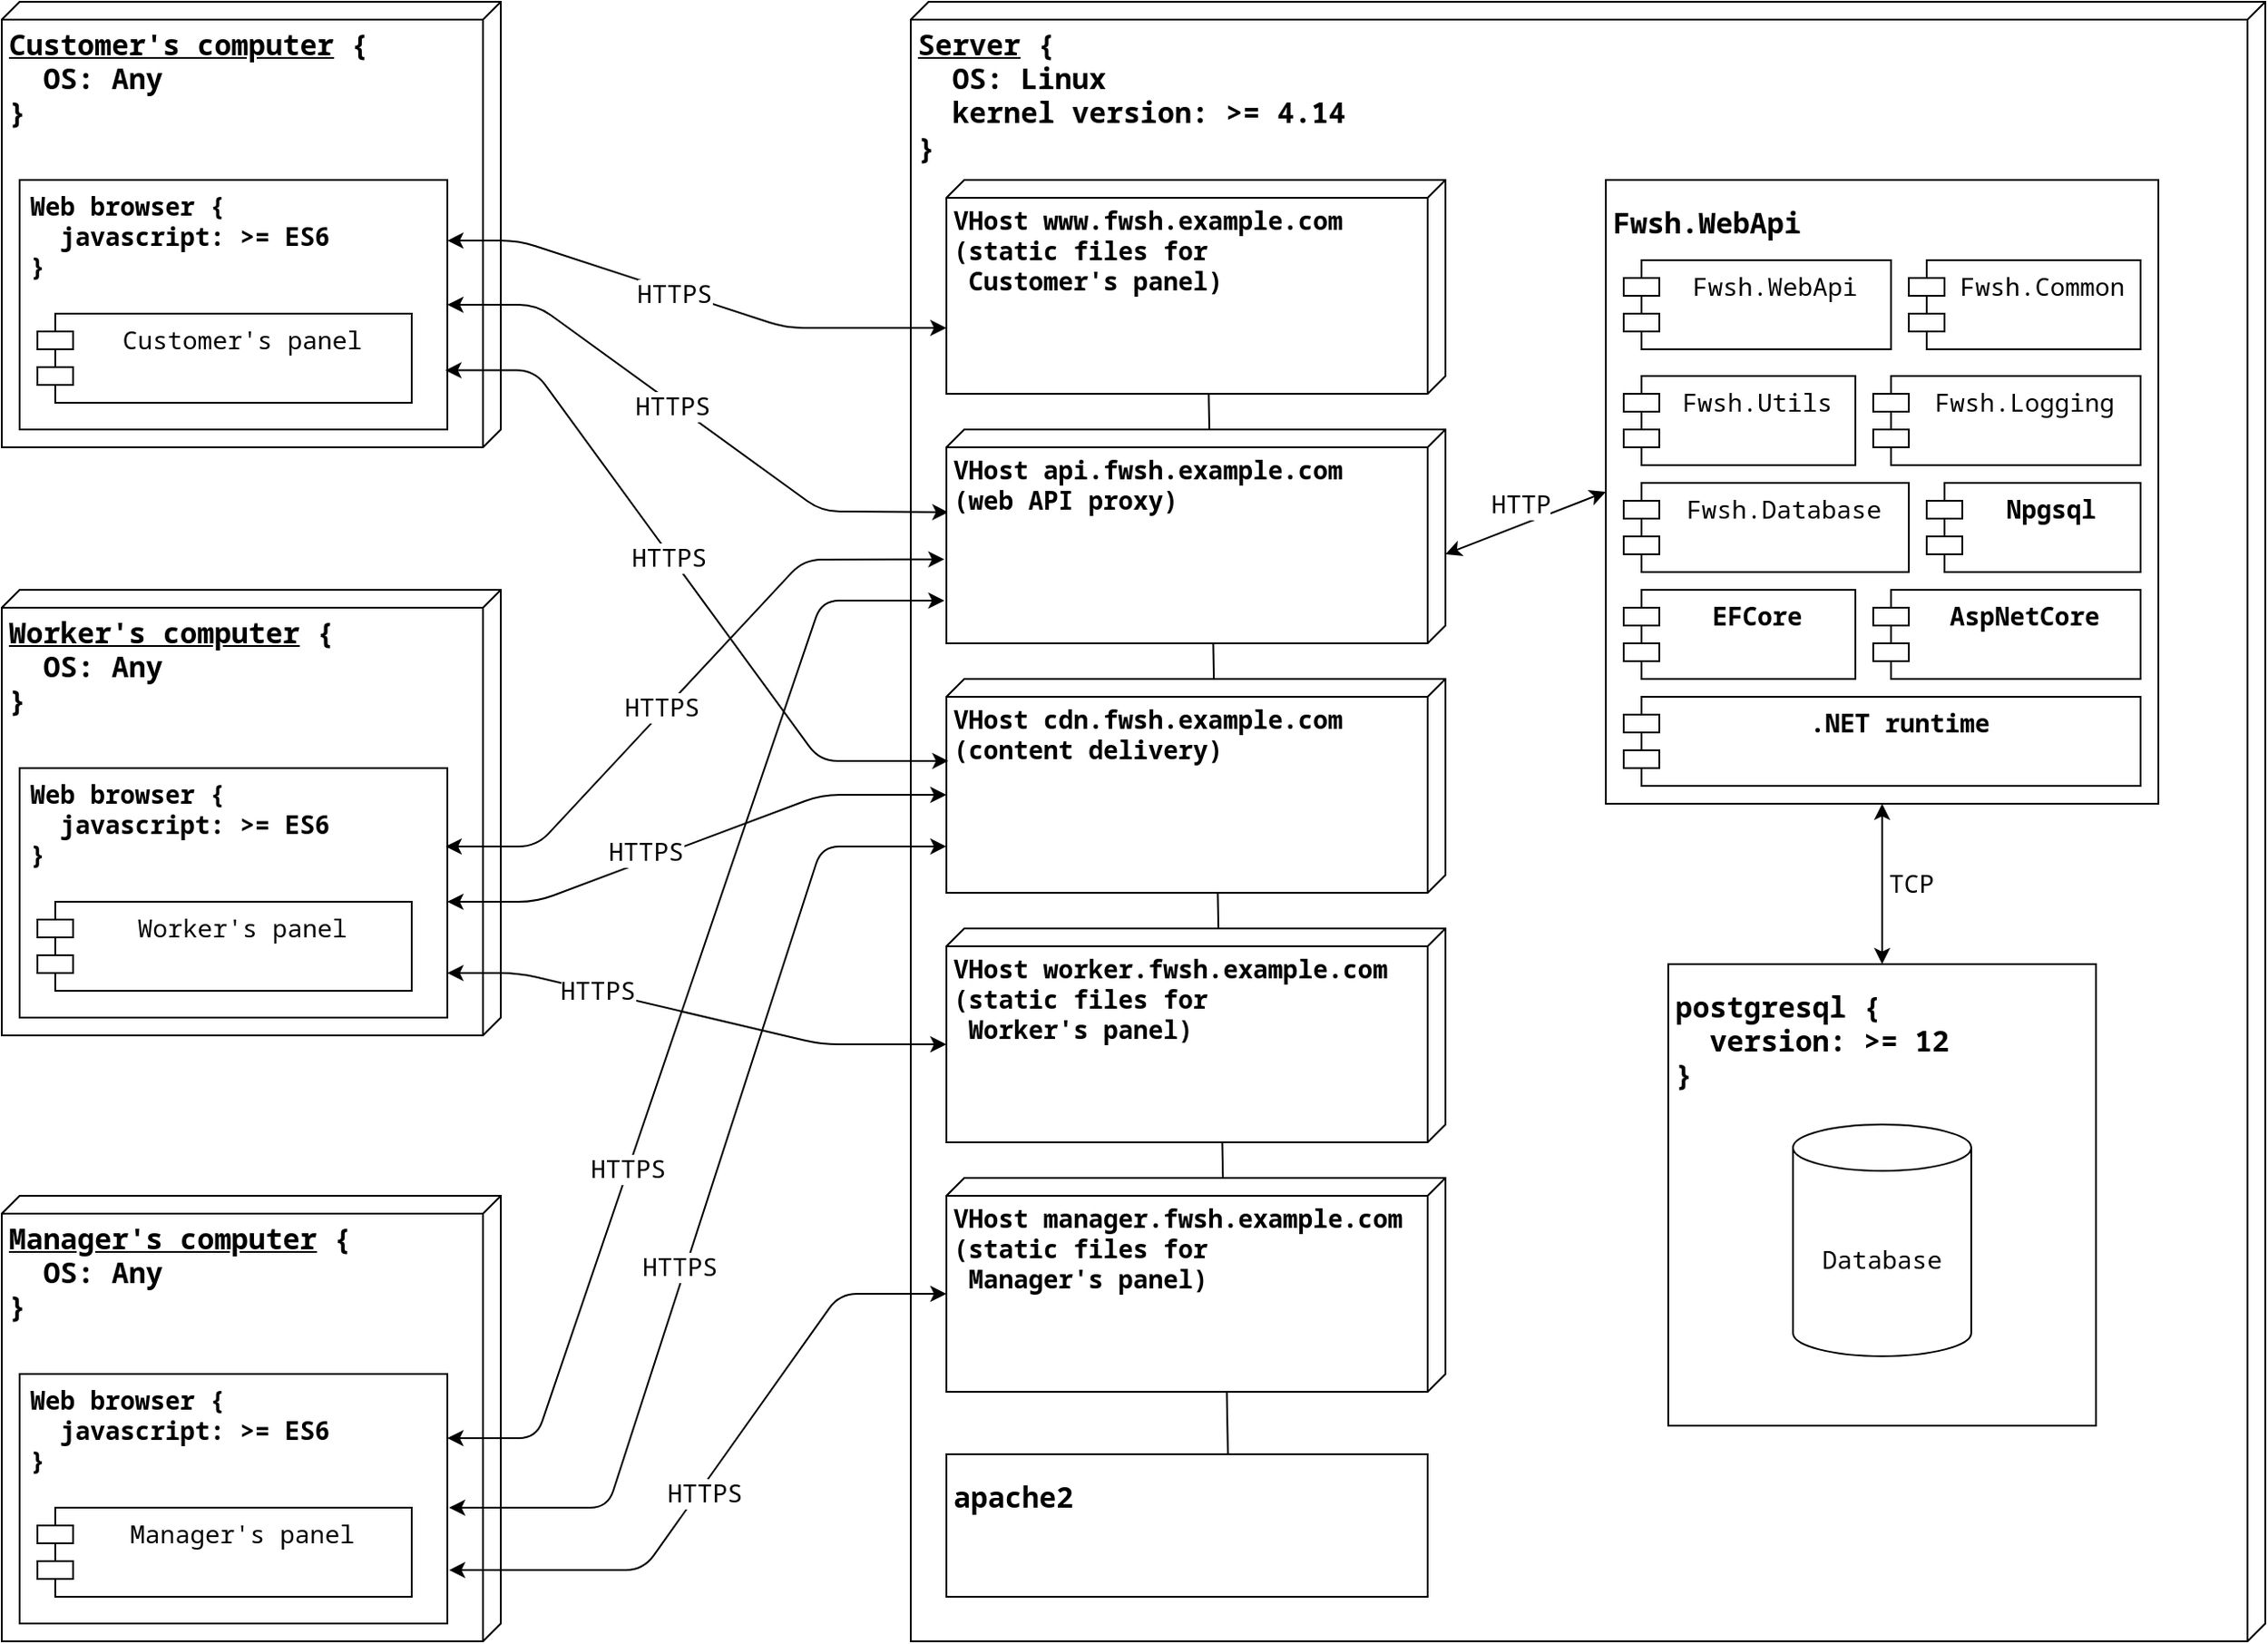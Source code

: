 <mxfile version="15.8.7" type="device" pages="6"><diagram id="u_m_Yu1RrY-lLMvYhRLR" name="Deploy-prod"><mxGraphModel dx="1372" dy="878" grid="1" gridSize="10" guides="1" tooltips="1" connect="1" arrows="1" fold="1" page="1" pageScale="1" pageWidth="827" pageHeight="1169" math="0" shadow="0"><root><mxCell id="v8KTT0lP8AJAo7_JQ9rI-0"/><mxCell id="v8KTT0lP8AJAo7_JQ9rI-1" parent="v8KTT0lP8AJAo7_JQ9rI-0"/><mxCell id="v8KTT0lP8AJAo7_JQ9rI-2" value="&lt;b style=&quot;font-size: 16px;&quot;&gt;&lt;u style=&quot;font-size: 16px;&quot;&gt;Server&lt;/u&gt; {&lt;br style=&quot;font-size: 16px;&quot;&gt;&amp;nbsp; OS: Linux&lt;br style=&quot;font-size: 16px;&quot;&gt;&amp;nbsp; kernel version: &amp;gt;= 4.14&lt;br style=&quot;font-size: 16px;&quot;&gt;}&lt;br style=&quot;font-size: 16px;&quot;&gt;&lt;/b&gt;" style="verticalAlign=top;align=left;spacingTop=8;spacingLeft=2;spacingRight=12;shape=cube;size=10;direction=south;fontStyle=0;html=1;fontFamily=Noto Sans Mono;fontSize=16;" parent="v8KTT0lP8AJAo7_JQ9rI-1" vertex="1"><mxGeometry x="590" y="120" width="760" height="920" as="geometry"/></mxCell><mxCell id="v8KTT0lP8AJAo7_JQ9rI-3" value="&lt;b style=&quot;font-size: 16px;&quot;&gt;Fwsh.WebApi&lt;br style=&quot;font-size: 16px;&quot;&gt;&lt;/b&gt;" style="verticalAlign=top;align=left;spacingTop=8;spacingLeft=2;spacingRight=12;shape=cube;size=0;direction=south;fontStyle=0;html=1;fontFamily=Noto Sans Mono;fontSize=16;" parent="v8KTT0lP8AJAo7_JQ9rI-1" vertex="1"><mxGeometry x="980" y="220" width="310" height="350" as="geometry"/></mxCell><mxCell id="v8KTT0lP8AJAo7_JQ9rI-4" value="&lt;b style=&quot;font-size: 16px;&quot;&gt;&lt;u style=&quot;font-size: 16px;&quot;&gt;Customer's computer&lt;/u&gt;&amp;nbsp;{&lt;br style=&quot;font-size: 16px;&quot;&gt;&amp;nbsp; OS: Any&lt;br style=&quot;font-size: 16px;&quot;&gt;}&lt;br style=&quot;font-size: 16px;&quot;&gt;&lt;/b&gt;" style="verticalAlign=top;align=left;spacingTop=8;spacingLeft=2;spacingRight=12;shape=cube;size=10;direction=south;fontStyle=0;html=1;fontFamily=Noto Sans Mono;fontSize=16;" parent="v8KTT0lP8AJAo7_JQ9rI-1" vertex="1"><mxGeometry x="80" y="120" width="280" height="250" as="geometry"/></mxCell><mxCell id="v8KTT0lP8AJAo7_JQ9rI-5" value="&lt;b&gt;Web browser&amp;nbsp;{&lt;br&gt;&amp;nbsp; javascript: &amp;gt;= ES6&lt;br&gt;}&lt;br&gt;&lt;/b&gt;" style="verticalAlign=top;align=left;spacingTop=0;spacingLeft=4;spacingRight=12;shape=cube;size=0;direction=south;fontStyle=0;html=1;fontFamily=Noto Sans Mono;fontSize=14;" parent="v8KTT0lP8AJAo7_JQ9rI-1" vertex="1"><mxGeometry x="90" y="220" width="240" height="140" as="geometry"/></mxCell><mxCell id="v8KTT0lP8AJAo7_JQ9rI-6" value="" style="endArrow=classic;startArrow=classic;html=1;rounded=1;fontFamily=Noto Sans Mono;fontSize=14;exitX=0.243;exitY=0;exitDx=0;exitDy=0;exitPerimeter=0;entryX=0.692;entryY=1;entryDx=0;entryDy=0;entryPerimeter=0;" parent="v8KTT0lP8AJAo7_JQ9rI-1" source="v8KTT0lP8AJAo7_JQ9rI-5" target="v8KTT0lP8AJAo7_JQ9rI-41" edge="1"><mxGeometry width="50" height="50" relative="1" as="geometry"><mxPoint x="430" y="320" as="sourcePoint"/><mxPoint x="500" y="450" as="targetPoint"/><Array as="points"><mxPoint x="370" y="254"/><mxPoint x="520" y="303"/></Array></mxGeometry></mxCell><mxCell id="v8KTT0lP8AJAo7_JQ9rI-7" value="HTTPS" style="edgeLabel;html=1;align=center;verticalAlign=middle;resizable=0;points=[];fontSize=14;fontFamily=Noto Sans Mono;" parent="v8KTT0lP8AJAo7_JQ9rI-6" vertex="1" connectable="0"><mxGeometry x="-0.086" y="-2" relative="1" as="geometry"><mxPoint y="-1" as="offset"/></mxGeometry></mxCell><mxCell id="v8KTT0lP8AJAo7_JQ9rI-8" value="Fwsh.Common" style="shape=module;align=left;spacingLeft=20;align=center;verticalAlign=top;fontFamily=Noto Sans Mono;fontSize=14;" parent="v8KTT0lP8AJAo7_JQ9rI-1" vertex="1"><mxGeometry x="1150" y="265" width="130" height="50" as="geometry"/></mxCell><mxCell id="v8KTT0lP8AJAo7_JQ9rI-9" value="Customer's panel" style="shape=module;align=left;spacingLeft=20;align=center;verticalAlign=top;fontFamily=Noto Sans Mono;fontSize=14;" parent="v8KTT0lP8AJAo7_JQ9rI-1" vertex="1"><mxGeometry x="100" y="295" width="210" height="50" as="geometry"/></mxCell><mxCell id="v8KTT0lP8AJAo7_JQ9rI-10" value="&lt;b style=&quot;font-size: 16px;&quot;&gt;&lt;u style=&quot;font-size: 16px;&quot;&gt;Worker's computer&lt;/u&gt;&amp;nbsp;{&lt;br style=&quot;font-size: 16px;&quot;&gt;&amp;nbsp; OS: Any&lt;br style=&quot;font-size: 16px;&quot;&gt;}&lt;br style=&quot;font-size: 16px;&quot;&gt;&lt;/b&gt;" style="verticalAlign=top;align=left;spacingTop=8;spacingLeft=2;spacingRight=12;shape=cube;size=10;direction=south;fontStyle=0;html=1;fontFamily=Noto Sans Mono;fontSize=16;" parent="v8KTT0lP8AJAo7_JQ9rI-1" vertex="1"><mxGeometry x="80" y="450" width="280" height="250" as="geometry"/></mxCell><mxCell id="v8KTT0lP8AJAo7_JQ9rI-11" value="&lt;b&gt;Web browser&amp;nbsp;{&lt;br&gt;&amp;nbsp; javascript: &amp;gt;= ES6&lt;br&gt;}&lt;br&gt;&lt;/b&gt;" style="verticalAlign=top;align=left;spacingTop=0;spacingLeft=4;spacingRight=12;shape=cube;size=0;direction=south;fontStyle=0;html=1;fontFamily=Noto Sans Mono;fontSize=14;" parent="v8KTT0lP8AJAo7_JQ9rI-1" vertex="1"><mxGeometry x="90" y="550" width="240" height="140" as="geometry"/></mxCell><mxCell id="v8KTT0lP8AJAo7_JQ9rI-12" value="Worker's panel" style="shape=module;align=left;spacingLeft=20;align=center;verticalAlign=top;fontFamily=Noto Sans Mono;fontSize=14;" parent="v8KTT0lP8AJAo7_JQ9rI-1" vertex="1"><mxGeometry x="100" y="625" width="210" height="50" as="geometry"/></mxCell><mxCell id="v8KTT0lP8AJAo7_JQ9rI-13" value="" style="endArrow=classic;startArrow=classic;html=1;rounded=1;fontFamily=Noto Sans Mono;fontSize=14;exitX=0.314;exitY=0.004;exitDx=0;exitDy=0;exitPerimeter=0;entryX=0.607;entryY=1.004;entryDx=0;entryDy=0;entryPerimeter=0;" parent="v8KTT0lP8AJAo7_JQ9rI-1" source="v8KTT0lP8AJAo7_JQ9rI-11" target="v8KTT0lP8AJAo7_JQ9rI-37" edge="1"><mxGeometry width="50" height="50" relative="1" as="geometry"><mxPoint x="330" y="345" as="sourcePoint"/><mxPoint x="560" y="370" as="targetPoint"/><Array as="points"><mxPoint x="380" y="594"/><mxPoint x="530" y="433"/></Array></mxGeometry></mxCell><mxCell id="v8KTT0lP8AJAo7_JQ9rI-14" value="HTTPS" style="edgeLabel;html=1;align=center;verticalAlign=middle;resizable=0;points=[];fontSize=14;fontFamily=Noto Sans Mono;" parent="v8KTT0lP8AJAo7_JQ9rI-13" vertex="1" connectable="0"><mxGeometry x="-0.086" y="-2" relative="1" as="geometry"><mxPoint x="-6" as="offset"/></mxGeometry></mxCell><mxCell id="v8KTT0lP8AJAo7_JQ9rI-15" value="&lt;b style=&quot;font-size: 16px;&quot;&gt;&lt;u style=&quot;font-size: 16px;&quot;&gt;Manager's computer&lt;/u&gt;&amp;nbsp;{&lt;br style=&quot;font-size: 16px;&quot;&gt;&amp;nbsp; OS: Any&lt;br style=&quot;font-size: 16px;&quot;&gt;}&lt;br style=&quot;font-size: 16px;&quot;&gt;&lt;/b&gt;" style="verticalAlign=top;align=left;spacingTop=8;spacingLeft=2;spacingRight=12;shape=cube;size=10;direction=south;fontStyle=0;html=1;fontFamily=Noto Sans Mono;fontSize=16;" parent="v8KTT0lP8AJAo7_JQ9rI-1" vertex="1"><mxGeometry x="80" y="790" width="280" height="250" as="geometry"/></mxCell><mxCell id="v8KTT0lP8AJAo7_JQ9rI-16" value="&lt;b&gt;Web browser&amp;nbsp;{&lt;br&gt;&amp;nbsp; javascript: &amp;gt;= ES6&lt;br&gt;}&lt;br&gt;&lt;/b&gt;" style="verticalAlign=top;align=left;spacingTop=0;spacingLeft=4;spacingRight=12;shape=cube;size=0;direction=south;fontStyle=0;html=1;fontFamily=Noto Sans Mono;fontSize=14;" parent="v8KTT0lP8AJAo7_JQ9rI-1" vertex="1"><mxGeometry x="90" y="890" width="240" height="140" as="geometry"/></mxCell><mxCell id="v8KTT0lP8AJAo7_JQ9rI-17" value="Manager's panel" style="shape=module;align=left;spacingLeft=20;align=center;verticalAlign=top;fontFamily=Noto Sans Mono;fontSize=14;" parent="v8KTT0lP8AJAo7_JQ9rI-1" vertex="1"><mxGeometry x="100" y="965" width="210" height="50" as="geometry"/></mxCell><mxCell id="v8KTT0lP8AJAo7_JQ9rI-18" value="" style="endArrow=classic;startArrow=classic;html=1;rounded=1;fontFamily=Noto Sans Mono;fontSize=14;exitX=0.257;exitY=0;exitDx=0;exitDy=0;exitPerimeter=0;entryX=0.8;entryY=1.004;entryDx=0;entryDy=0;entryPerimeter=0;" parent="v8KTT0lP8AJAo7_JQ9rI-1" source="v8KTT0lP8AJAo7_JQ9rI-16" target="v8KTT0lP8AJAo7_JQ9rI-37" edge="1"><mxGeometry width="50" height="50" relative="1" as="geometry"><mxPoint x="330" y="735" as="sourcePoint"/><mxPoint x="570" y="570" as="targetPoint"/><Array as="points"><mxPoint x="380" y="926"/><mxPoint x="540" y="456"/></Array></mxGeometry></mxCell><mxCell id="v8KTT0lP8AJAo7_JQ9rI-19" value="HTTPS" style="edgeLabel;html=1;align=center;verticalAlign=middle;resizable=0;points=[];fontSize=14;fontFamily=Noto Sans Mono;" parent="v8KTT0lP8AJAo7_JQ9rI-18" vertex="1" connectable="0"><mxGeometry x="-0.086" y="-2" relative="1" as="geometry"><mxPoint x="-26" y="67" as="offset"/></mxGeometry></mxCell><mxCell id="v8KTT0lP8AJAo7_JQ9rI-20" value="&lt;span style=&quot;font-size: 16px;&quot;&gt;postgresql {&lt;br style=&quot;font-size: 16px;&quot;&gt;&amp;nbsp; version: &amp;gt;= 12&lt;br style=&quot;font-size: 16px;&quot;&gt;}&lt;br style=&quot;font-size: 16px;&quot;&gt;&lt;/span&gt;" style="verticalAlign=top;align=left;spacingTop=8;spacingLeft=2;spacingRight=12;shape=cube;size=0;direction=south;fontStyle=1;html=1;fontFamily=Noto Sans Mono;fontSize=16;" parent="v8KTT0lP8AJAo7_JQ9rI-1" vertex="1"><mxGeometry x="1015" y="660" width="240" height="259" as="geometry"/></mxCell><mxCell id="v8KTT0lP8AJAo7_JQ9rI-21" value="Database" style="shape=cylinder3;whiteSpace=wrap;html=1;boundedLbl=1;backgroundOutline=1;size=13.0;fontFamily=Noto Sans Mono;fontSize=14;" parent="v8KTT0lP8AJAo7_JQ9rI-1" vertex="1"><mxGeometry x="1085" y="750" width="100" height="130" as="geometry"/></mxCell><mxCell id="v8KTT0lP8AJAo7_JQ9rI-22" value="" style="endArrow=classic;startArrow=classic;html=1;fontFamily=Noto Sans Mono;fontSize=14;rounded=1;entryX=0;entryY=0;entryDx=0;entryDy=120;entryPerimeter=0;" parent="v8KTT0lP8AJAo7_JQ9rI-1" target="v8KTT0lP8AJAo7_JQ9rI-20" edge="1"><mxGeometry width="50" height="50" relative="1" as="geometry"><mxPoint x="1135" y="570" as="sourcePoint"/><mxPoint x="1290" y="330" as="targetPoint"/></mxGeometry></mxCell><mxCell id="v8KTT0lP8AJAo7_JQ9rI-23" value="TCP" style="edgeLabel;html=1;align=center;verticalAlign=bottom;resizable=0;points=[];fontSize=14;fontFamily=Noto Sans Mono;" parent="v8KTT0lP8AJAo7_JQ9rI-22" vertex="1" connectable="0"><mxGeometry x="-0.086" y="-2" relative="1" as="geometry"><mxPoint x="18" y="14" as="offset"/></mxGeometry></mxCell><mxCell id="v8KTT0lP8AJAo7_JQ9rI-24" value="EFCore" style="shape=module;align=left;spacingLeft=20;align=center;verticalAlign=top;fontFamily=Noto Sans Mono;fontSize=14;fontStyle=1" parent="v8KTT0lP8AJAo7_JQ9rI-1" vertex="1"><mxGeometry x="990" y="450" width="130" height="50" as="geometry"/></mxCell><mxCell id="v8KTT0lP8AJAo7_JQ9rI-25" value="Npgsql" style="shape=module;align=left;spacingLeft=20;align=center;verticalAlign=top;fontFamily=Noto Sans Mono;fontSize=14;fontStyle=1" parent="v8KTT0lP8AJAo7_JQ9rI-1" vertex="1"><mxGeometry x="1160" y="390" width="120" height="50" as="geometry"/></mxCell><mxCell id="v8KTT0lP8AJAo7_JQ9rI-26" value="AspNetCore" style="shape=module;align=left;spacingLeft=20;align=center;verticalAlign=top;fontFamily=Noto Sans Mono;fontSize=14;fontStyle=1" parent="v8KTT0lP8AJAo7_JQ9rI-1" vertex="1"><mxGeometry x="1130" y="450" width="150" height="50" as="geometry"/></mxCell><mxCell id="v8KTT0lP8AJAo7_JQ9rI-27" value="" style="endArrow=classic;startArrow=classic;html=1;rounded=1;fontFamily=Noto Sans Mono;fontSize=14;exitX=0;exitY=0;exitDx=70;exitDy=0;exitPerimeter=0;entryX=0.387;entryY=0.996;entryDx=0;entryDy=0;entryPerimeter=0;" parent="v8KTT0lP8AJAo7_JQ9rI-1" source="v8KTT0lP8AJAo7_JQ9rI-5" target="v8KTT0lP8AJAo7_JQ9rI-37" edge="1"><mxGeometry width="50" height="50" relative="1" as="geometry"><mxPoint x="330" y="335" as="sourcePoint"/><mxPoint x="560" y="480" as="targetPoint"/><Array as="points"><mxPoint x="380" y="290"/><mxPoint x="540" y="406"/></Array></mxGeometry></mxCell><mxCell id="v8KTT0lP8AJAo7_JQ9rI-28" value="HTTPS" style="edgeLabel;html=1;align=center;verticalAlign=middle;resizable=0;points=[];fontSize=14;fontFamily=Noto Sans Mono;" parent="v8KTT0lP8AJAo7_JQ9rI-27" vertex="1" connectable="0"><mxGeometry x="-0.086" y="-2" relative="1" as="geometry"><mxPoint y="-1" as="offset"/></mxGeometry></mxCell><mxCell id="v8KTT0lP8AJAo7_JQ9rI-29" value="" style="endArrow=classic;startArrow=classic;html=1;rounded=1;fontFamily=Noto Sans Mono;fontSize=14;exitX=0;exitY=0;exitDx=70;exitDy=0;exitPerimeter=0;entryX=0;entryY=0;entryDx=175;entryDy=310;entryPerimeter=0;" parent="v8KTT0lP8AJAo7_JQ9rI-1" source="v8KTT0lP8AJAo7_JQ9rI-37" target="v8KTT0lP8AJAo7_JQ9rI-3" edge="1"><mxGeometry width="50" height="50" relative="1" as="geometry"><mxPoint x="340" y="345" as="sourcePoint"/><mxPoint x="621.04" y="529.05" as="targetPoint"/></mxGeometry></mxCell><mxCell id="v8KTT0lP8AJAo7_JQ9rI-30" value="HTTP" style="edgeLabel;html=1;align=center;verticalAlign=middle;resizable=0;points=[];fontSize=14;fontFamily=Noto Sans Mono;" parent="v8KTT0lP8AJAo7_JQ9rI-29" vertex="1" connectable="0"><mxGeometry x="-0.086" y="-2" relative="1" as="geometry"><mxPoint y="-14" as="offset"/></mxGeometry></mxCell><mxCell id="v8KTT0lP8AJAo7_JQ9rI-31" value="" style="endArrow=classic;startArrow=classic;html=1;rounded=1;fontFamily=Noto Sans Mono;fontSize=14;exitX=0;exitY=0;exitDx=95;exitDy=0;exitPerimeter=0;entryX=0;entryY=0;entryDx=65;entryDy=280;entryPerimeter=0;" parent="v8KTT0lP8AJAo7_JQ9rI-1" target="v8KTT0lP8AJAo7_JQ9rI-39" edge="1"><mxGeometry width="50" height="50" relative="1" as="geometry"><mxPoint x="330" y="665" as="sourcePoint"/><mxPoint x="610" y="700" as="targetPoint"/><Array as="points"><mxPoint x="370" y="665"/><mxPoint x="540" y="705"/></Array></mxGeometry></mxCell><mxCell id="v8KTT0lP8AJAo7_JQ9rI-32" value="HTTPS" style="edgeLabel;html=1;align=center;verticalAlign=middle;resizable=0;points=[];fontSize=14;fontFamily=Noto Sans Mono;" parent="v8KTT0lP8AJAo7_JQ9rI-31" vertex="1" connectable="0"><mxGeometry x="-0.086" y="-2" relative="1" as="geometry"><mxPoint x="-43" y="-13" as="offset"/></mxGeometry></mxCell><mxCell id="v8KTT0lP8AJAo7_JQ9rI-33" style="rounded=0;orthogonalLoop=1;jettySize=auto;html=1;exitX=0;exitY=0.415;exitDx=0;exitDy=0;exitPerimeter=0;endArrow=none;endFill=0;startArrow=none;entryX=0;entryY=0;entryDx=0;entryDy=135;entryPerimeter=0;" parent="v8KTT0lP8AJAo7_JQ9rI-1" source="v8KTT0lP8AJAo7_JQ9rI-36" target="v8KTT0lP8AJAo7_JQ9rI-41" edge="1"><mxGeometry relative="1" as="geometry"/></mxCell><mxCell id="v8KTT0lP8AJAo7_JQ9rI-34" value="" style="endArrow=classic;startArrow=classic;html=1;rounded=1;fontFamily=Noto Sans Mono;fontSize=14;exitX=0.786;exitY=-0.004;exitDx=0;exitDy=0;exitPerimeter=0;entryX=0;entryY=0;entryDx=65;entryDy=280;entryPerimeter=0;" parent="v8KTT0lP8AJAo7_JQ9rI-1" source="v8KTT0lP8AJAo7_JQ9rI-16" target="v8KTT0lP8AJAo7_JQ9rI-40" edge="1"><mxGeometry width="50" height="50" relative="1" as="geometry"><mxPoint x="331.04" y="985" as="sourcePoint"/><mxPoint x="570" y="790" as="targetPoint"/><Array as="points"><mxPoint x="440" y="1000"/><mxPoint x="550" y="845"/></Array></mxGeometry></mxCell><mxCell id="v8KTT0lP8AJAo7_JQ9rI-35" value="HTTPS" style="edgeLabel;html=1;align=center;verticalAlign=middle;resizable=0;points=[];fontSize=14;fontFamily=Noto Sans Mono;" parent="v8KTT0lP8AJAo7_JQ9rI-34" vertex="1" connectable="0"><mxGeometry x="-0.086" y="-2" relative="1" as="geometry"><mxPoint as="offset"/></mxGeometry></mxCell><mxCell id="v8KTT0lP8AJAo7_JQ9rI-36" value="&lt;b style=&quot;font-size: 16px;&quot;&gt;apache2&lt;br style=&quot;font-size: 16px;&quot;&gt;&lt;/b&gt;" style="verticalAlign=top;align=left;spacingTop=8;spacingLeft=2;spacingRight=12;shape=cube;size=0;direction=south;fontStyle=0;html=1;fontFamily=Noto Sans Mono;fontSize=16;" parent="v8KTT0lP8AJAo7_JQ9rI-1" vertex="1"><mxGeometry x="610" y="935" width="270" height="80" as="geometry"/></mxCell><mxCell id="v8KTT0lP8AJAo7_JQ9rI-37" value="&lt;b&gt;VHost api.fwsh.example.com&lt;br&gt;(web API proxy)&lt;br&gt;&lt;/b&gt;" style="verticalAlign=top;align=left;spacingTop=8;spacingLeft=2;spacingRight=12;shape=cube;size=10;direction=south;fontStyle=0;html=1;fontFamily=Noto Sans Mono;fontSize=14;" parent="v8KTT0lP8AJAo7_JQ9rI-1" vertex="1"><mxGeometry x="610" y="360" width="280" height="120" as="geometry"/></mxCell><mxCell id="v8KTT0lP8AJAo7_JQ9rI-39" value="&lt;b&gt;VHost worker.fwsh.example.com&lt;br&gt;(static files for &lt;br&gt;&amp;nbsp;Worker's panel)&lt;br&gt;&lt;/b&gt;" style="verticalAlign=top;align=left;spacingTop=8;spacingLeft=2;spacingRight=12;shape=cube;size=10;direction=south;fontStyle=0;html=1;fontFamily=Noto Sans Mono;fontSize=14;" parent="v8KTT0lP8AJAo7_JQ9rI-1" vertex="1"><mxGeometry x="610" y="640" width="280" height="120" as="geometry"/></mxCell><mxCell id="v8KTT0lP8AJAo7_JQ9rI-41" value="&lt;b&gt;VHost www.fwsh.example.com&lt;br&gt;(static files for &lt;br&gt;&amp;nbsp;Customer's panel)&lt;br&gt;&lt;/b&gt;" style="verticalAlign=top;align=left;spacingTop=8;spacingLeft=2;spacingRight=12;shape=cube;size=10;direction=south;fontStyle=0;html=1;fontFamily=Noto Sans Mono;fontSize=14;" parent="v8KTT0lP8AJAo7_JQ9rI-1" vertex="1"><mxGeometry x="610" y="220" width="280" height="120" as="geometry"/></mxCell><mxCell id="HL5PpIgZWI8nBeJ_XkTL-0" value="&lt;b&gt;VHost cdn.fwsh.example.com&lt;br&gt;(content delivery)&lt;br&gt;&lt;/b&gt;" style="verticalAlign=top;align=left;spacingTop=8;spacingLeft=2;spacingRight=12;shape=cube;size=10;direction=south;fontStyle=0;html=1;fontFamily=Noto Sans Mono;fontSize=14;" parent="v8KTT0lP8AJAo7_JQ9rI-1" vertex="1"><mxGeometry x="610" y="500" width="280" height="120" as="geometry"/></mxCell><mxCell id="v8KTT0lP8AJAo7_JQ9rI-40" value="&lt;b&gt;VHost manager.fwsh.example.com&lt;br&gt;(static files for &lt;br&gt;&amp;nbsp;Manager's panel)&lt;br&gt;&lt;/b&gt;" style="verticalAlign=top;align=left;spacingTop=8;spacingLeft=2;spacingRight=12;shape=cube;size=10;direction=south;fontStyle=0;html=1;fontFamily=Noto Sans Mono;fontSize=14;" parent="v8KTT0lP8AJAo7_JQ9rI-1" vertex="1"><mxGeometry x="610" y="780" width="280" height="120" as="geometry"/></mxCell><mxCell id="HL5PpIgZWI8nBeJ_XkTL-2" value="" style="endArrow=classic;startArrow=classic;html=1;rounded=1;fontFamily=Noto Sans Mono;fontSize=14;exitX=0;exitY=0;exitDx=70;exitDy=0;exitPerimeter=0;entryX=0.383;entryY=0.996;entryDx=0;entryDy=0;entryPerimeter=0;" parent="v8KTT0lP8AJAo7_JQ9rI-1" target="HL5PpIgZWI8nBeJ_XkTL-0" edge="1"><mxGeometry width="50" height="50" relative="1" as="geometry"><mxPoint x="328.88" y="326.78" as="sourcePoint"/><mxPoint x="610.0" y="443.22" as="targetPoint"/><Array as="points"><mxPoint x="378.88" y="326.78"/><mxPoint x="539" y="546"/></Array></mxGeometry></mxCell><mxCell id="HL5PpIgZWI8nBeJ_XkTL-3" value="HTTPS" style="edgeLabel;html=1;align=center;verticalAlign=middle;resizable=0;points=[];fontSize=14;fontFamily=Noto Sans Mono;" parent="HL5PpIgZWI8nBeJ_XkTL-2" vertex="1" connectable="0"><mxGeometry x="-0.086" y="-2" relative="1" as="geometry"><mxPoint y="-1" as="offset"/></mxGeometry></mxCell><mxCell id="HL5PpIgZWI8nBeJ_XkTL-4" value="" style="endArrow=classic;startArrow=classic;html=1;rounded=1;fontFamily=Noto Sans Mono;fontSize=14;exitX=0;exitY=0;exitDx=70;exitDy=0;exitPerimeter=0;entryX=0;entryY=0;entryDx=65;entryDy=280;entryPerimeter=0;" parent="v8KTT0lP8AJAo7_JQ9rI-1" target="HL5PpIgZWI8nBeJ_XkTL-0" edge="1"><mxGeometry width="50" height="50" relative="1" as="geometry"><mxPoint x="330.0" y="625" as="sourcePoint"/><mxPoint x="612.24" y="844.18" as="targetPoint"/><Array as="points"><mxPoint x="380" y="625"/><mxPoint x="540" y="565"/></Array></mxGeometry></mxCell><mxCell id="HL5PpIgZWI8nBeJ_XkTL-5" value="HTTPS" style="edgeLabel;html=1;align=center;verticalAlign=middle;resizable=0;points=[];fontSize=14;fontFamily=Noto Sans Mono;" parent="HL5PpIgZWI8nBeJ_XkTL-4" vertex="1" connectable="0"><mxGeometry x="-0.086" y="-2" relative="1" as="geometry"><mxPoint x="-18" y="-1" as="offset"/></mxGeometry></mxCell><mxCell id="HL5PpIgZWI8nBeJ_XkTL-7" value="" style="endArrow=classic;startArrow=classic;html=1;rounded=1;fontFamily=Noto Sans Mono;fontSize=14;exitX=0.786;exitY=-0.004;exitDx=0;exitDy=0;exitPerimeter=0;entryX=0.783;entryY=1;entryDx=0;entryDy=0;entryPerimeter=0;" parent="v8KTT0lP8AJAo7_JQ9rI-1" target="HL5PpIgZWI8nBeJ_XkTL-0" edge="1"><mxGeometry width="50" height="50" relative="1" as="geometry"><mxPoint x="330.96" y="965" as="sourcePoint"/><mxPoint x="610" y="809.96" as="targetPoint"/><Array as="points"><mxPoint x="420" y="965"/><mxPoint x="540" y="594"/></Array></mxGeometry></mxCell><mxCell id="HL5PpIgZWI8nBeJ_XkTL-8" value="HTTPS" style="edgeLabel;html=1;align=center;verticalAlign=middle;resizable=0;points=[];fontSize=14;fontFamily=Noto Sans Mono;" parent="HL5PpIgZWI8nBeJ_XkTL-7" vertex="1" connectable="0"><mxGeometry x="-0.086" y="-2" relative="1" as="geometry"><mxPoint x="-12" y="18" as="offset"/></mxGeometry></mxCell><mxCell id="nwGvCZ0CplGvYIAkri0--0" value="Fwsh.Utils" style="shape=module;align=left;spacingLeft=20;align=center;verticalAlign=top;fontFamily=Noto Sans Mono;fontSize=14;" parent="v8KTT0lP8AJAo7_JQ9rI-1" vertex="1"><mxGeometry x="990" y="330" width="130" height="50" as="geometry"/></mxCell><mxCell id="nwGvCZ0CplGvYIAkri0--1" value="Fwsh.Logging" style="shape=module;align=left;spacingLeft=20;align=center;verticalAlign=top;fontFamily=Noto Sans Mono;fontSize=14;" parent="v8KTT0lP8AJAo7_JQ9rI-1" vertex="1"><mxGeometry x="1130" y="330" width="150" height="50" as="geometry"/></mxCell><mxCell id="nwGvCZ0CplGvYIAkri0--2" value="Fwsh.WebApi" style="shape=module;align=left;spacingLeft=20;align=center;verticalAlign=top;fontFamily=Noto Sans Mono;fontSize=14;" parent="v8KTT0lP8AJAo7_JQ9rI-1" vertex="1"><mxGeometry x="990" y="265" width="150" height="50" as="geometry"/></mxCell><mxCell id="nwGvCZ0CplGvYIAkri0--3" value="Fwsh.Database" style="shape=module;align=left;spacingLeft=20;align=center;verticalAlign=top;fontFamily=Noto Sans Mono;fontSize=14;" parent="v8KTT0lP8AJAo7_JQ9rI-1" vertex="1"><mxGeometry x="990" y="390" width="160" height="50" as="geometry"/></mxCell><mxCell id="tq9HXQFH4GxrEYqCi9T3-0" value=".NET runtime" style="shape=module;align=left;spacingLeft=20;align=center;verticalAlign=top;fontFamily=Noto Sans Mono;fontSize=14;fontStyle=1" parent="v8KTT0lP8AJAo7_JQ9rI-1" vertex="1"><mxGeometry x="990" y="510" width="290" height="50" as="geometry"/></mxCell></root></mxGraphModel></diagram><diagram id="Mlp7yqnTGQbpCDqupN99" name="Deploy-dev"><mxGraphModel dx="1372" dy="878" grid="1" gridSize="10" guides="1" tooltips="1" connect="1" arrows="1" fold="1" page="1" pageScale="1" pageWidth="827" pageHeight="1169" math="0" shadow="0"><root><mxCell id="yG440gYi3qXaeQc2QA---0"/><mxCell id="yG440gYi3qXaeQc2QA---1" parent="yG440gYi3qXaeQc2QA---0"/><mxCell id="t_eJmhN13j78wU2sRtKB-0" value="&lt;b style=&quot;font-size: 16px&quot;&gt;&lt;u&gt;Dev Server&lt;/u&gt; {&lt;br style=&quot;font-size: 16px&quot;&gt;&amp;nbsp; OS: Linux&lt;br style=&quot;font-size: 16px&quot;&gt;&amp;nbsp; kernel: &amp;gt;= 4.14&lt;br style=&quot;font-size: 16px&quot;&gt;}&lt;br style=&quot;font-size: 16px&quot;&gt;&lt;/b&gt;" style="verticalAlign=top;align=left;spacingTop=8;spacingLeft=2;spacingRight=12;shape=cube;size=10;direction=south;fontStyle=0;html=1;fontFamily=Noto Sans Mono;fontSize=16;" parent="yG440gYi3qXaeQc2QA---1" vertex="1"><mxGeometry x="610" y="150" width="740" height="790" as="geometry"/></mxCell><mxCell id="LFqdzypZA3F9lozYwvwt-0" value="&lt;span style=&quot;font-size: 16px;&quot;&gt;postgresql {&lt;br style=&quot;font-size: 16px;&quot;&gt;&amp;nbsp; version: &amp;gt;= 12&lt;br style=&quot;font-size: 16px;&quot;&gt;}&lt;br style=&quot;font-size: 16px;&quot;&gt;&lt;/span&gt;" style="verticalAlign=top;align=left;spacingTop=8;spacingLeft=2;spacingRight=12;shape=cube;size=0;direction=south;fontStyle=1;html=1;fontFamily=Noto Sans Mono;fontSize=16;" parent="yG440gYi3qXaeQc2QA---1" vertex="1"><mxGeometry x="1015" y="660" width="240" height="259" as="geometry"/></mxCell><mxCell id="LFqdzypZA3F9lozYwvwt-1" value="Database" style="shape=cylinder3;whiteSpace=wrap;html=1;boundedLbl=1;backgroundOutline=1;size=13.0;fontFamily=Noto Sans Mono;fontSize=14;" parent="yG440gYi3qXaeQc2QA---1" vertex="1"><mxGeometry x="1085" y="750" width="100" height="130" as="geometry"/></mxCell><mxCell id="LFqdzypZA3F9lozYwvwt-2" value="" style="endArrow=classic;startArrow=classic;html=1;fontFamily=Noto Sans Mono;fontSize=14;rounded=1;entryX=0;entryY=0;entryDx=0;entryDy=120;entryPerimeter=0;" parent="yG440gYi3qXaeQc2QA---1" target="LFqdzypZA3F9lozYwvwt-0" edge="1"><mxGeometry width="50" height="50" relative="1" as="geometry"><mxPoint x="1135" y="580" as="sourcePoint"/><mxPoint x="1290" y="330" as="targetPoint"/></mxGeometry></mxCell><mxCell id="LFqdzypZA3F9lozYwvwt-3" value="TCP" style="edgeLabel;html=1;align=center;verticalAlign=bottom;resizable=0;points=[];fontSize=14;fontFamily=Noto Sans Mono;" parent="LFqdzypZA3F9lozYwvwt-2" vertex="1" connectable="0"><mxGeometry x="-0.086" y="-2" relative="1" as="geometry"><mxPoint x="2" y="14" as="offset"/></mxGeometry></mxCell><mxCell id="UjzXzzW6geC2IBWzy-t5-0" value="&lt;b style=&quot;font-size: 16px&quot;&gt;dotnet {&lt;br&gt;&amp;nbsp; version: &amp;gt;= 6.0&lt;br&gt;}&lt;br style=&quot;font-size: 16px&quot;&gt;&lt;/b&gt;" style="verticalAlign=top;align=left;spacingTop=8;spacingLeft=2;spacingRight=12;shape=cube;size=0;direction=south;fontStyle=0;html=1;fontFamily=Noto Sans Mono;fontSize=16;" parent="yG440gYi3qXaeQc2QA---1" vertex="1"><mxGeometry x="980" y="180" width="310" height="400" as="geometry"/></mxCell><mxCell id="UjzXzzW6geC2IBWzy-t5-1" value="Fwsh.Common" style="shape=module;align=left;spacingLeft=20;align=center;verticalAlign=top;fontFamily=Noto Sans Mono;fontSize=14;" parent="yG440gYi3qXaeQc2QA---1" vertex="1"><mxGeometry x="1150" y="265" width="130" height="50" as="geometry"/></mxCell><mxCell id="UjzXzzW6geC2IBWzy-t5-2" value="Npgsql" style="shape=module;align=left;spacingLeft=20;align=center;verticalAlign=top;fontFamily=Noto Sans Mono;fontSize=14;fontStyle=1" parent="yG440gYi3qXaeQc2QA---1" vertex="1"><mxGeometry x="1160" y="390" width="120" height="50" as="geometry"/></mxCell><mxCell id="UjzXzzW6geC2IBWzy-t5-3" value="Fwsh.Utils" style="shape=module;align=left;spacingLeft=20;align=center;verticalAlign=top;fontFamily=Noto Sans Mono;fontSize=14;" parent="yG440gYi3qXaeQc2QA---1" vertex="1"><mxGeometry x="990" y="330" width="130" height="50" as="geometry"/></mxCell><mxCell id="UjzXzzW6geC2IBWzy-t5-4" value="Fwsh.Logging" style="shape=module;align=left;spacingLeft=20;align=center;verticalAlign=top;fontFamily=Noto Sans Mono;fontSize=14;" parent="yG440gYi3qXaeQc2QA---1" vertex="1"><mxGeometry x="1130" y="330" width="150" height="50" as="geometry"/></mxCell><mxCell id="UjzXzzW6geC2IBWzy-t5-5" value="Fwsh.WebApi" style="shape=module;align=left;spacingLeft=20;align=center;verticalAlign=top;fontFamily=Noto Sans Mono;fontSize=14;" parent="yG440gYi3qXaeQc2QA---1" vertex="1"><mxGeometry x="990" y="265" width="150" height="50" as="geometry"/></mxCell><mxCell id="UjzXzzW6geC2IBWzy-t5-6" value="Fwsh.Database" style="shape=module;align=left;spacingLeft=20;align=center;verticalAlign=top;fontFamily=Noto Sans Mono;fontSize=14;" parent="yG440gYi3qXaeQc2QA---1" vertex="1"><mxGeometry x="990" y="390" width="160" height="50" as="geometry"/></mxCell><mxCell id="iQYqCIQAGoei4zXG6hGW-0" value="&lt;b style=&quot;font-size: 16px;&quot;&gt;Web browser&amp;nbsp;{&lt;br style=&quot;font-size: 16px;&quot;&gt;&amp;nbsp; javascript: &amp;gt;= ES6&lt;br style=&quot;font-size: 16px;&quot;&gt;}&lt;br style=&quot;font-size: 16px;&quot;&gt;&lt;/b&gt;" style="verticalAlign=top;align=left;spacingTop=0;spacingLeft=4;spacingRight=12;shape=cube;size=0;direction=south;fontStyle=0;html=1;fontFamily=Noto Sans Mono;fontSize=16;" parent="yG440gYi3qXaeQc2QA---1" vertex="1"><mxGeometry x="670" y="310" width="240" height="160" as="geometry"/></mxCell><mxCell id="iQYqCIQAGoei4zXG6hGW-1" value="Customer's panel&#10;Worker's panel&#10;Manager's panel" style="shape=module;align=left;spacingLeft=20;align=center;verticalAlign=top;fontFamily=Noto Sans Mono;fontSize=14;" parent="yG440gYi3qXaeQc2QA---1" vertex="1"><mxGeometry x="680" y="385" width="210" height="65" as="geometry"/></mxCell><mxCell id="9Bmy3X9Rv1_varLlqJx7-0" value="&lt;b style=&quot;font-size: 16px;&quot;&gt;node {&lt;br style=&quot;font-size: 16px;&quot;&gt;&amp;nbsp; version: &amp;gt;= 18&lt;br style=&quot;font-size: 16px;&quot;&gt;}&lt;br style=&quot;font-size: 16px;&quot;&gt;&lt;/b&gt;" style="verticalAlign=top;align=left;spacingTop=0;spacingLeft=4;spacingRight=12;shape=cube;size=0;direction=south;fontStyle=0;html=1;fontFamily=Noto Sans Mono;fontSize=16;" parent="yG440gYi3qXaeQc2QA---1" vertex="1"><mxGeometry x="670" y="660" width="240" height="140" as="geometry"/></mxCell><mxCell id="9Bmy3X9Rv1_varLlqJx7-1" value="vite dev server" style="shape=module;align=left;spacingLeft=20;align=center;verticalAlign=top;fontFamily=Noto Sans Mono;fontSize=14;" parent="yG440gYi3qXaeQc2QA---1" vertex="1"><mxGeometry x="680" y="740" width="210" height="50" as="geometry"/></mxCell><mxCell id="9Bmy3X9Rv1_varLlqJx7-2" value="shared .NET runtime" style="shape=module;align=left;spacingLeft=20;align=center;verticalAlign=top;fontFamily=Noto Sans Mono;fontSize=14;fontStyle=1" parent="yG440gYi3qXaeQc2QA---1" vertex="1"><mxGeometry x="990" y="510" width="290" height="50" as="geometry"/></mxCell><mxCell id="9Bmy3X9Rv1_varLlqJx7-3" value="" style="endArrow=classic;startArrow=classic;html=1;rounded=0;exitX=0;exitY=0;exitDx=80;exitDy=0;entryX=0;entryY=0;entryDx=170;entryDy=310;entryPerimeter=0;exitPerimeter=0;" parent="yG440gYi3qXaeQc2QA---1" source="iQYqCIQAGoei4zXG6hGW-0" target="UjzXzzW6geC2IBWzy-t5-0" edge="1"><mxGeometry width="50" height="50" relative="1" as="geometry"><mxPoint x="810" y="620" as="sourcePoint"/><mxPoint x="860" y="570" as="targetPoint"/></mxGeometry></mxCell><mxCell id="7pWz05bvZwATDNMo6fF0-0" value="HTTP" style="edgeLabel;html=1;align=center;verticalAlign=middle;resizable=0;points=[];fontFamily=Noto Sans Mono;fontSize=14;" parent="9Bmy3X9Rv1_varLlqJx7-3" vertex="1" connectable="0"><mxGeometry x="-0.446" y="-2" relative="1" as="geometry"><mxPoint x="13" y="-12" as="offset"/></mxGeometry></mxCell><mxCell id="7pWz05bvZwATDNMo6fF0-2" value="" style="endArrow=classic;startArrow=classic;html=1;rounded=0;fontFamily=Noto Sans Mono;fontSize=14;entryX=0;entryY=0;entryDx=160;entryDy=120;exitX=0;exitY=0;exitDx=0;exitDy=120;entryPerimeter=0;exitPerimeter=0;" parent="yG440gYi3qXaeQc2QA---1" source="9Bmy3X9Rv1_varLlqJx7-0" target="iQYqCIQAGoei4zXG6hGW-0" edge="1"><mxGeometry width="50" height="50" relative="1" as="geometry"><mxPoint x="820" y="580" as="sourcePoint"/><mxPoint x="870" y="530" as="targetPoint"/></mxGeometry></mxCell><mxCell id="7pWz05bvZwATDNMo6fF0-3" value="HTTP" style="edgeLabel;html=1;align=center;verticalAlign=middle;resizable=0;points=[];fontSize=14;fontFamily=Noto Sans Mono;" parent="7pWz05bvZwATDNMo6fF0-2" vertex="1" connectable="0"><mxGeometry x="-0.239" y="1" relative="1" as="geometry"><mxPoint x="4" y="-24" as="offset"/></mxGeometry></mxCell><mxCell id="cTU7jZFpTmyXXV_KaW5n-0" value="EFCore" style="shape=module;align=left;spacingLeft=20;align=center;verticalAlign=top;fontFamily=Noto Sans Mono;fontSize=14;fontStyle=1" vertex="1" parent="yG440gYi3qXaeQc2QA---1"><mxGeometry x="990" y="450" width="130" height="50" as="geometry"/></mxCell><mxCell id="cTU7jZFpTmyXXV_KaW5n-1" value="AspNetCore" style="shape=module;align=left;spacingLeft=20;align=center;verticalAlign=top;fontFamily=Noto Sans Mono;fontSize=14;fontStyle=1" vertex="1" parent="yG440gYi3qXaeQc2QA---1"><mxGeometry x="1130" y="450" width="150" height="50" as="geometry"/></mxCell></root></mxGraphModel></diagram><diagram id="-nqYBwW97RDe2UJIviHz" name="Page-3"><mxGraphModel dx="1372" dy="878" grid="1" gridSize="10" guides="1" tooltips="1" connect="1" arrows="1" fold="1" page="1" pageScale="1" pageWidth="827" pageHeight="1169" math="0" shadow="0"><root><mxCell id="XIesfkXZRRbXiozUoirP-0"/><mxCell id="XIesfkXZRRbXiozUoirP-1" parent="XIesfkXZRRbXiozUoirP-0"/><mxCell id="2xDVVhVPs0anCZhvt-nx-41" value="" style="rounded=0;whiteSpace=wrap;html=1;fontFamily=Noto Sans Mono;fontSize=14;fillColor=none;" parent="XIesfkXZRRbXiozUoirP-1" vertex="1"><mxGeometry x="60" y="660" width="680" height="650" as="geometry"/></mxCell><mxCell id="2xDVVhVPs0anCZhvt-nx-35" style="edgeStyle=orthogonalEdgeStyle;rounded=1;orthogonalLoop=1;jettySize=auto;html=1;exitX=0.5;exitY=0;exitDx=0;exitDy=0;entryX=0.5;entryY=1;entryDx=0;entryDy=0;fontFamily=Noto Sans Mono;fontSize=14;" parent="XIesfkXZRRbXiozUoirP-1" source="2xDVVhVPs0anCZhvt-nx-13" target="2xDVVhVPs0anCZhvt-nx-16" edge="1"><mxGeometry relative="1" as="geometry"><Array as="points"><mxPoint x="545" y="1020"/><mxPoint x="275" y="1020"/></Array></mxGeometry></mxCell><mxCell id="2xDVVhVPs0anCZhvt-nx-23" style="edgeStyle=orthogonalEdgeStyle;rounded=1;orthogonalLoop=1;jettySize=auto;html=1;exitX=0.5;exitY=0;exitDx=0;exitDy=0;entryX=0.5;entryY=1;entryDx=0;entryDy=0;fontFamily=Noto Sans Mono;fontSize=14;" parent="XIesfkXZRRbXiozUoirP-1" source="2xDVVhVPs0anCZhvt-nx-15" target="2xDVVhVPs0anCZhvt-nx-10" edge="1"><mxGeometry relative="1" as="geometry"><Array as="points"><mxPoint x="553" y="1210"/><mxPoint x="330" y="1210"/></Array></mxGeometry></mxCell><mxCell id="2xDVVhVPs0anCZhvt-nx-22" style="edgeStyle=orthogonalEdgeStyle;rounded=1;orthogonalLoop=1;jettySize=auto;html=1;exitX=0.5;exitY=0;exitDx=0;exitDy=0;entryX=0.75;entryY=1;entryDx=0;entryDy=0;fontFamily=Noto Sans Mono;fontSize=14;" parent="XIesfkXZRRbXiozUoirP-1" source="2xDVVhVPs0anCZhvt-nx-15" target="2xDVVhVPs0anCZhvt-nx-11" edge="1"><mxGeometry relative="1" as="geometry"><Array as="points"><mxPoint x="553" y="1210"/><mxPoint x="601" y="1210"/></Array></mxGeometry></mxCell><mxCell id="2xDVVhVPs0anCZhvt-nx-0" value="Storage" style="text;html=1;strokeColor=none;fillColor=none;align=left;verticalAlign=middle;whiteSpace=wrap;rounded=0;fontFamily=Noto Sans Mono;fontSize=14;" parent="XIesfkXZRRbXiozUoirP-1" vertex="1"><mxGeometry x="80" y="510" width="120" height="40" as="geometry"/></mxCell><mxCell id="2xDVVhVPs0anCZhvt-nx-1" value="Library" style="text;html=1;strokeColor=none;fillColor=none;align=left;verticalAlign=middle;whiteSpace=wrap;rounded=0;fontFamily=Noto Sans Mono;fontSize=14;" parent="XIesfkXZRRbXiozUoirP-1" vertex="1"><mxGeometry x="80" y="680" width="120" height="40" as="geometry"/></mxCell><mxCell id="2xDVVhVPs0anCZhvt-nx-2" value="Utils" style="text;html=1;strokeColor=none;fillColor=none;align=left;verticalAlign=middle;whiteSpace=wrap;rounded=0;fontFamily=Noto Sans Mono;fontSize=14;" parent="XIesfkXZRRbXiozUoirP-1" vertex="1"><mxGeometry x="80" y="920" width="120" height="40" as="geometry"/></mxCell><mxCell id="2xDVVhVPs0anCZhvt-nx-3" value="Data" style="text;html=1;strokeColor=none;fillColor=none;align=left;verticalAlign=middle;whiteSpace=wrap;rounded=0;fontFamily=Noto Sans Mono;fontSize=14;" parent="XIesfkXZRRbXiozUoirP-1" vertex="1"><mxGeometry x="80" y="1040" width="120" height="40" as="geometry"/></mxCell><mxCell id="2xDVVhVPs0anCZhvt-nx-4" value="Application" style="text;html=1;strokeColor=none;fillColor=none;align=left;verticalAlign=middle;whiteSpace=wrap;rounded=0;fontFamily=Noto Sans Mono;fontSize=14;" parent="XIesfkXZRRbXiozUoirP-1" vertex="1"><mxGeometry x="80" y="1240" width="120" height="40" as="geometry"/></mxCell><mxCell id="2xDVVhVPs0anCZhvt-nx-7" value="postgresql" style="rounded=0;whiteSpace=wrap;html=1;fontFamily=Noto Sans Mono;fontSize=14;" parent="XIesfkXZRRbXiozUoirP-1" vertex="1"><mxGeometry x="200" y="510" width="240" height="50" as="geometry"/></mxCell><mxCell id="2xDVVhVPs0anCZhvt-nx-8" value="file system" style="rounded=0;whiteSpace=wrap;html=1;fontFamily=Noto Sans Mono;fontSize=14;" parent="XIesfkXZRRbXiozUoirP-1" vertex="1"><mxGeometry x="460" y="510" width="240" height="50" as="geometry"/></mxCell><mxCell id="2xDVVhVPs0anCZhvt-nx-9" value=".NET runtime" style="shape=module;align=left;spacingLeft=20;align=center;verticalAlign=middle;fontFamily=Noto Sans Mono;fontSize=14;" parent="XIesfkXZRRbXiozUoirP-1" vertex="1"><mxGeometry x="200" y="680" width="500" height="50" as="geometry"/></mxCell><mxCell id="2xDVVhVPs0anCZhvt-nx-10" value="Fwsh.Utils" style="shape=module;align=left;spacingLeft=20;align=center;verticalAlign=middle;fontFamily=Noto Sans Mono;fontSize=14;" parent="XIesfkXZRRbXiozUoirP-1" vertex="1"><mxGeometry x="240" y="920" width="180" height="50" as="geometry"/></mxCell><mxCell id="2xDVVhVPs0anCZhvt-nx-11" value="Fwsh.Logging" style="shape=module;align=left;spacingLeft=20;align=center;verticalAlign=middle;fontFamily=Noto Sans Mono;fontSize=14;" parent="XIesfkXZRRbXiozUoirP-1" vertex="1"><mxGeometry x="455" y="920" width="195" height="50" as="geometry"/></mxCell><mxCell id="2xDVVhVPs0anCZhvt-nx-12" value="Fwsh.Common&#10;(entities)" style="shape=module;align=left;spacingLeft=20;align=center;verticalAlign=middle;fontFamily=Noto Sans Mono;fontSize=14;" parent="XIesfkXZRRbXiozUoirP-1" vertex="1"><mxGeometry x="310" y="1040" width="190" height="50" as="geometry"/></mxCell><mxCell id="2xDVVhVPs0anCZhvt-nx-28" style="edgeStyle=orthogonalEdgeStyle;rounded=1;orthogonalLoop=1;jettySize=auto;html=1;exitX=0.5;exitY=0;exitDx=0;exitDy=0;entryX=0.75;entryY=1;entryDx=0;entryDy=0;fontFamily=Noto Sans Mono;fontSize=14;" parent="XIesfkXZRRbXiozUoirP-1" source="2xDVVhVPs0anCZhvt-nx-13" target="2xDVVhVPs0anCZhvt-nx-10" edge="1"><mxGeometry relative="1" as="geometry"><Array as="points"><mxPoint x="545" y="1020"/><mxPoint x="375" y="1020"/></Array></mxGeometry></mxCell><mxCell id="2xDVVhVPs0anCZhvt-nx-29" style="edgeStyle=orthogonalEdgeStyle;rounded=1;orthogonalLoop=1;jettySize=auto;html=1;exitX=0.5;exitY=0;exitDx=0;exitDy=0;entryX=0.5;entryY=1;entryDx=0;entryDy=0;fontFamily=Noto Sans Mono;fontSize=14;" parent="XIesfkXZRRbXiozUoirP-1" source="2xDVVhVPs0anCZhvt-nx-13" target="2xDVVhVPs0anCZhvt-nx-11" edge="1"><mxGeometry relative="1" as="geometry"><Array as="points"><mxPoint x="545" y="1020"/><mxPoint x="553" y="1020"/></Array></mxGeometry></mxCell><mxCell id="2xDVVhVPs0anCZhvt-nx-33" style="edgeStyle=orthogonalEdgeStyle;rounded=1;orthogonalLoop=1;jettySize=auto;html=1;exitX=0.5;exitY=0;exitDx=0;exitDy=0;entryX=0.5;entryY=1;entryDx=0;entryDy=0;fontFamily=Noto Sans Mono;fontSize=14;" parent="XIesfkXZRRbXiozUoirP-1" source="2xDVVhVPs0anCZhvt-nx-13" target="2xDVVhVPs0anCZhvt-nx-17" edge="1"><mxGeometry relative="1" as="geometry"><Array as="points"><mxPoint x="545" y="1020"/><mxPoint x="450" y="1020"/></Array></mxGeometry></mxCell><mxCell id="2xDVVhVPs0anCZhvt-nx-38" style="edgeStyle=orthogonalEdgeStyle;rounded=1;orthogonalLoop=1;jettySize=auto;html=1;exitX=0.5;exitY=0;exitDx=0;exitDy=0;entryX=0.75;entryY=1;entryDx=0;entryDy=0;fontFamily=Noto Sans Mono;fontSize=14;" parent="XIesfkXZRRbXiozUoirP-1" source="2xDVVhVPs0anCZhvt-nx-13" target="2xDVVhVPs0anCZhvt-nx-12" edge="1"><mxGeometry relative="1" as="geometry"><Array as="points"><mxPoint x="545" y="1120"/><mxPoint x="453" y="1120"/></Array></mxGeometry></mxCell><mxCell id="2xDVVhVPs0anCZhvt-nx-13" value="Fwsh.Database" style="shape=module;align=left;spacingLeft=20;align=center;verticalAlign=middle;fontFamily=Noto Sans Mono;fontSize=14;" parent="XIesfkXZRRbXiozUoirP-1" vertex="1"><mxGeometry x="450" y="1130" width="190" height="50" as="geometry"/></mxCell><mxCell id="2xDVVhVPs0anCZhvt-nx-20" style="edgeStyle=orthogonalEdgeStyle;rounded=1;orthogonalLoop=1;jettySize=auto;html=1;exitX=0.5;exitY=0;exitDx=0;exitDy=0;entryX=0.5;entryY=1;entryDx=0;entryDy=0;fontFamily=Noto Sans Mono;fontSize=14;" parent="XIesfkXZRRbXiozUoirP-1" source="2xDVVhVPs0anCZhvt-nx-15" target="2xDVVhVPs0anCZhvt-nx-13" edge="1"><mxGeometry relative="1" as="geometry"/></mxCell><mxCell id="2xDVVhVPs0anCZhvt-nx-21" style="edgeStyle=orthogonalEdgeStyle;rounded=1;orthogonalLoop=1;jettySize=auto;html=1;exitX=0.5;exitY=0;exitDx=0;exitDy=0;entryX=0.5;entryY=1;entryDx=0;entryDy=0;fontFamily=Noto Sans Mono;fontSize=14;" parent="XIesfkXZRRbXiozUoirP-1" source="2xDVVhVPs0anCZhvt-nx-15" target="2xDVVhVPs0anCZhvt-nx-12" edge="1"><mxGeometry relative="1" as="geometry"><Array as="points"><mxPoint x="553" y="1210"/><mxPoint x="405" y="1210"/></Array></mxGeometry></mxCell><mxCell id="2xDVVhVPs0anCZhvt-nx-34" style="edgeStyle=orthogonalEdgeStyle;rounded=1;orthogonalLoop=1;jettySize=auto;html=1;exitX=0.5;exitY=0;exitDx=0;exitDy=0;entryX=0.75;entryY=1;entryDx=0;entryDy=0;fontFamily=Noto Sans Mono;fontSize=14;" parent="XIesfkXZRRbXiozUoirP-1" source="2xDVVhVPs0anCZhvt-nx-15" target="2xDVVhVPs0anCZhvt-nx-18" edge="1"><mxGeometry relative="1" as="geometry"><Array as="points"><mxPoint x="553" y="1210"/><mxPoint x="660" y="1210"/></Array></mxGeometry></mxCell><mxCell id="2xDVVhVPs0anCZhvt-nx-15" value="Fwsh.WebApi" style="shape=module;align=left;spacingLeft=20;align=center;verticalAlign=middle;fontFamily=Noto Sans Mono;fontSize=14;" parent="XIesfkXZRRbXiozUoirP-1" vertex="1"><mxGeometry x="455" y="1240" width="195" height="50" as="geometry"/></mxCell><mxCell id="2xDVVhVPs0anCZhvt-nx-25" style="edgeStyle=orthogonalEdgeStyle;rounded=1;orthogonalLoop=1;jettySize=auto;html=1;exitX=0.5;exitY=0;exitDx=0;exitDy=0;entryX=0.5;entryY=1;entryDx=0;entryDy=0;fontFamily=Noto Sans Mono;fontSize=14;" parent="XIesfkXZRRbXiozUoirP-1" source="2xDVVhVPs0anCZhvt-nx-16" target="2xDVVhVPs0anCZhvt-nx-9" edge="1"><mxGeometry relative="1" as="geometry"><Array as="points"><mxPoint x="275" y="760"/><mxPoint x="450" y="760"/></Array></mxGeometry></mxCell><mxCell id="2xDVVhVPs0anCZhvt-nx-16" value="EFCore" style="shape=module;align=left;spacingLeft=20;align=center;verticalAlign=middle;fontFamily=Noto Sans Mono;fontSize=14;" parent="XIesfkXZRRbXiozUoirP-1" vertex="1"><mxGeometry x="200" y="780" width="150" height="50" as="geometry"/></mxCell><mxCell id="2xDVVhVPs0anCZhvt-nx-26" style="edgeStyle=orthogonalEdgeStyle;rounded=1;orthogonalLoop=1;jettySize=auto;html=1;exitX=0.5;exitY=0;exitDx=0;exitDy=0;entryX=0.5;entryY=1;entryDx=0;entryDy=0;fontFamily=Noto Sans Mono;fontSize=14;" parent="XIesfkXZRRbXiozUoirP-1" source="2xDVVhVPs0anCZhvt-nx-17" target="2xDVVhVPs0anCZhvt-nx-9" edge="1"><mxGeometry relative="1" as="geometry"/></mxCell><mxCell id="2xDVVhVPs0anCZhvt-nx-17" value="Npgsql" style="shape=module;align=left;spacingLeft=20;align=center;verticalAlign=middle;fontFamily=Noto Sans Mono;fontSize=14;" parent="XIesfkXZRRbXiozUoirP-1" vertex="1"><mxGeometry x="375" y="780" width="150" height="50" as="geometry"/></mxCell><mxCell id="2xDVVhVPs0anCZhvt-nx-24" style="edgeStyle=orthogonalEdgeStyle;rounded=1;orthogonalLoop=1;jettySize=auto;html=1;exitX=0.5;exitY=0;exitDx=0;exitDy=0;entryX=0.5;entryY=1;entryDx=0;entryDy=0;fontFamily=Noto Sans Mono;fontSize=14;" parent="XIesfkXZRRbXiozUoirP-1" source="2xDVVhVPs0anCZhvt-nx-18" target="2xDVVhVPs0anCZhvt-nx-9" edge="1"><mxGeometry relative="1" as="geometry"><Array as="points"><mxPoint x="620" y="760"/><mxPoint x="450" y="760"/></Array></mxGeometry></mxCell><mxCell id="2xDVVhVPs0anCZhvt-nx-18" value="AspNetCore" style="shape=module;align=left;spacingLeft=20;align=center;verticalAlign=middle;fontFamily=Noto Sans Mono;fontSize=14;" parent="XIesfkXZRRbXiozUoirP-1" vertex="1"><mxGeometry x="540" y="780" width="160" height="50" as="geometry"/></mxCell><mxCell id="2xDVVhVPs0anCZhvt-nx-42" value="" style="rounded=0;whiteSpace=wrap;html=1;fontFamily=Noto Sans Mono;fontSize=14;fillColor=none;" parent="XIesfkXZRRbXiozUoirP-1" vertex="1"><mxGeometry x="60" y="500" width="680" height="70" as="geometry"/></mxCell><mxCell id="2xDVVhVPs0anCZhvt-nx-44" value="" style="shape=flexArrow;endArrow=classic;startArrow=classic;html=1;rounded=1;fontFamily=Noto Sans Mono;fontSize=14;entryX=0.5;entryY=1;entryDx=0;entryDy=0;exitX=0.5;exitY=0;exitDx=0;exitDy=0;" parent="XIesfkXZRRbXiozUoirP-1" source="2xDVVhVPs0anCZhvt-nx-41" target="2xDVVhVPs0anCZhvt-nx-42" edge="1"><mxGeometry width="100" height="100" relative="1" as="geometry"><mxPoint x="420" y="710" as="sourcePoint"/><mxPoint x="520" y="610" as="targetPoint"/></mxGeometry></mxCell><mxCell id="2xDVVhVPs0anCZhvt-nx-52" style="edgeStyle=orthogonalEdgeStyle;rounded=1;orthogonalLoop=1;jettySize=auto;html=1;exitX=0.5;exitY=0;exitDx=0;exitDy=0;entryX=0.562;entryY=1.043;entryDx=0;entryDy=0;entryPerimeter=0;fontFamily=Noto Sans Mono;fontSize=14;" parent="XIesfkXZRRbXiozUoirP-1" source="2xDVVhVPs0anCZhvt-nx-47" target="2xDVVhVPs0anCZhvt-nx-50" edge="1"><mxGeometry relative="1" as="geometry"/></mxCell><mxCell id="2xDVVhVPs0anCZhvt-nx-58" style="edgeStyle=orthogonalEdgeStyle;rounded=1;orthogonalLoop=1;jettySize=auto;html=1;exitX=0.5;exitY=0;exitDx=0;exitDy=0;entryX=0.5;entryY=1;entryDx=0;entryDy=0;fontFamily=Noto Sans Mono;fontSize=14;" parent="XIesfkXZRRbXiozUoirP-1" source="2xDVVhVPs0anCZhvt-nx-47" target="2xDVVhVPs0anCZhvt-nx-54" edge="1"><mxGeometry relative="1" as="geometry"><Array as="points"><mxPoint x="330" y="1650"/><mxPoint x="384" y="1650"/></Array></mxGeometry></mxCell><mxCell id="2xDVVhVPs0anCZhvt-nx-60" style="edgeStyle=orthogonalEdgeStyle;rounded=1;orthogonalLoop=1;jettySize=auto;html=1;exitX=0.5;exitY=0;exitDx=0;exitDy=0;entryX=0.5;entryY=1;entryDx=0;entryDy=0;fontFamily=Noto Sans Mono;fontSize=14;" parent="XIesfkXZRRbXiozUoirP-1" source="2xDVVhVPs0anCZhvt-nx-47" target="2xDVVhVPs0anCZhvt-nx-55" edge="1"><mxGeometry relative="1" as="geometry"><Array as="points"><mxPoint x="330" y="1650"/><mxPoint x="484" y="1650"/></Array></mxGeometry></mxCell><mxCell id="2xDVVhVPs0anCZhvt-nx-61" style="edgeStyle=orthogonalEdgeStyle;rounded=1;orthogonalLoop=1;jettySize=auto;html=1;exitX=0.5;exitY=0;exitDx=0;exitDy=0;entryX=0.5;entryY=1;entryDx=0;entryDy=0;fontFamily=Noto Sans Mono;fontSize=14;" parent="XIesfkXZRRbXiozUoirP-1" source="2xDVVhVPs0anCZhvt-nx-47" target="2xDVVhVPs0anCZhvt-nx-56" edge="1"><mxGeometry relative="1" as="geometry"><Array as="points"><mxPoint x="330" y="1650"/><mxPoint x="640" y="1650"/></Array></mxGeometry></mxCell><mxCell id="2xDVVhVPs0anCZhvt-nx-62" style="edgeStyle=orthogonalEdgeStyle;rounded=1;orthogonalLoop=1;jettySize=auto;html=1;exitX=0.5;exitY=0;exitDx=0;exitDy=0;entryX=0.5;entryY=1;entryDx=0;entryDy=0;fontFamily=Noto Sans Mono;fontSize=14;" parent="XIesfkXZRRbXiozUoirP-1" source="2xDVVhVPs0anCZhvt-nx-47" target="2xDVVhVPs0anCZhvt-nx-57" edge="1"><mxGeometry relative="1" as="geometry"><Array as="points"><mxPoint x="330" y="1650"/><mxPoint x="800" y="1650"/></Array></mxGeometry></mxCell><mxCell id="2xDVVhVPs0anCZhvt-nx-47" value="{Customers,Workers,Managers}Panel" style="shape=module;align=left;spacingLeft=20;align=center;verticalAlign=middle;fontFamily=Noto Sans Mono;fontSize=14;" parent="XIesfkXZRRbXiozUoirP-1" vertex="1"><mxGeometry x="155" y="1680" width="350" height="50" as="geometry"/></mxCell><mxCell id="2xDVVhVPs0anCZhvt-nx-50" value="Common" style="shape=module;align=left;spacingLeft=20;align=center;verticalAlign=middle;fontFamily=Noto Sans Mono;fontSize=14;" parent="XIesfkXZRRbXiozUoirP-1" vertex="1"><mxGeometry x="110" y="1580" width="195" height="50" as="geometry"/></mxCell><mxCell id="2xDVVhVPs0anCZhvt-nx-54" value="vue" style="shape=module;align=left;spacingLeft=20;align=center;verticalAlign=middle;fontFamily=Noto Sans Mono;fontSize=14;" parent="XIesfkXZRRbXiozUoirP-1" vertex="1"><mxGeometry x="307.5" y="1430" width="152.5" height="50" as="geometry"/></mxCell><mxCell id="2xDVVhVPs0anCZhvt-nx-55" value="vue-router" style="shape=module;align=left;spacingLeft=20;align=center;verticalAlign=middle;fontFamily=Noto Sans Mono;fontSize=14;" parent="XIesfkXZRRbXiozUoirP-1" vertex="1"><mxGeometry x="414" y="1510" width="140" height="50" as="geometry"/></mxCell><mxCell id="2xDVVhVPs0anCZhvt-nx-56" value="axios" style="shape=module;align=left;spacingLeft=20;align=center;verticalAlign=middle;fontFamily=Noto Sans Mono;fontSize=14;" parent="XIesfkXZRRbXiozUoirP-1" vertex="1"><mxGeometry x="570" y="1510" width="140" height="50" as="geometry"/></mxCell><mxCell id="2xDVVhVPs0anCZhvt-nx-57" value="qs" style="shape=module;align=left;spacingLeft=20;align=center;verticalAlign=middle;fontFamily=Noto Sans Mono;fontSize=14;" parent="XIesfkXZRRbXiozUoirP-1" vertex="1"><mxGeometry x="730" y="1510" width="140" height="50" as="geometry"/></mxCell><mxCell id="2xDVVhVPs0anCZhvt-nx-66" value="" style="rounded=0;whiteSpace=wrap;html=1;fontFamily=Noto Sans Mono;fontSize=14;fillColor=none;" parent="XIesfkXZRRbXiozUoirP-1" vertex="1"><mxGeometry x="80" y="1410" width="810" height="350" as="geometry"/></mxCell></root></mxGraphModel></diagram><diagram id="KpHxUFJW0GWjezDcQEy5" name="Page-1"><mxGraphModel dx="1372" dy="878" grid="1" gridSize="10" guides="1" tooltips="1" connect="1" arrows="1" fold="1" page="1" pageScale="1" pageWidth="827" pageHeight="1169" math="0" shadow="0"><root><mxCell id="0"/><mxCell id="1" parent="0"/><mxCell id="Nu7Hjb9rxtk2oBe9s6Uc-38" value="" style="shape=flexArrow;endArrow=classic;html=1;rounded=0;fontFamily=Noto Sans Mono;fontSize=14;entryX=0.5;entryY=0;entryDx=0;entryDy=0;exitX=0.75;exitY=1;exitDx=0;exitDy=0;" parent="1" source="Nu7Hjb9rxtk2oBe9s6Uc-18" target="Nu7Hjb9rxtk2oBe9s6Uc-28" edge="1"><mxGeometry width="50" height="50" relative="1" as="geometry"><mxPoint x="1660" y="570" as="sourcePoint"/><mxPoint x="1750" y="480" as="targetPoint"/><Array as="points"><mxPoint x="1600" y="600"/><mxPoint x="1840" y="600"/></Array></mxGeometry></mxCell><mxCell id="Nu7Hjb9rxtk2oBe9s6Uc-16" value="" style="endArrow=none;dashed=1;html=1;rounded=0;fontFamily=Noto Sans Mono;fontSize=14;" parent="1" edge="1"><mxGeometry width="50" height="50" relative="1" as="geometry"><mxPoint x="1110" y="629" as="sourcePoint"/><mxPoint x="1110" y="99" as="targetPoint"/></mxGeometry></mxCell><mxCell id="ToeeCqJN4u3CF258_Gpf-11" style="edgeStyle=orthogonalEdgeStyle;curved=1;orthogonalLoop=1;jettySize=auto;html=1;exitX=1;exitY=0.5;exitDx=0;exitDy=0;fontFamily=Noto Sans Mono;fontSize=14;entryX=0.5;entryY=1;entryDx=0;entryDy=0;" parent="1" source="ToeeCqJN4u3CF258_Gpf-2" target="ToeeCqJN4u3CF258_Gpf-4" edge="1"><mxGeometry relative="1" as="geometry"><mxPoint x="450" y="320" as="targetPoint"/></mxGeometry></mxCell><mxCell id="ToeeCqJN4u3CF258_Gpf-13" style="edgeStyle=orthogonalEdgeStyle;curved=1;orthogonalLoop=1;jettySize=auto;html=1;exitX=1;exitY=0.5;exitDx=0;exitDy=0;entryX=1;entryY=0.5;entryDx=0;entryDy=0;fontFamily=Noto Sans Mono;fontSize=14;" parent="1" source="ToeeCqJN4u3CF258_Gpf-2" target="ToeeCqJN4u3CF258_Gpf-6" edge="1"><mxGeometry relative="1" as="geometry"><Array as="points"><mxPoint x="430" y="370"/><mxPoint x="430" y="560"/></Array></mxGeometry></mxCell><mxCell id="ToeeCqJN4u3CF258_Gpf-2" value="Controller" style="rounded=1;whiteSpace=wrap;html=1;fontFamily=Noto Sans Mono;fontSize=14;" parent="1" vertex="1"><mxGeometry x="240" y="340" width="120" height="60" as="geometry"/></mxCell><mxCell id="ToeeCqJN4u3CF258_Gpf-12" style="edgeStyle=orthogonalEdgeStyle;curved=1;orthogonalLoop=1;jettySize=auto;html=1;exitX=0.5;exitY=1;exitDx=0;exitDy=0;entryX=0;entryY=0.5;entryDx=0;entryDy=0;fontFamily=Noto Sans Mono;fontSize=14;" parent="1" source="ToeeCqJN4u3CF258_Gpf-3" target="ToeeCqJN4u3CF258_Gpf-2" edge="1"><mxGeometry relative="1" as="geometry"/></mxCell><mxCell id="ToeeCqJN4u3CF258_Gpf-3" value="Request" style="rounded=1;whiteSpace=wrap;html=1;fontFamily=Noto Sans Mono;fontSize=14;" parent="1" vertex="1"><mxGeometry x="120" y="210" width="120" height="60" as="geometry"/></mxCell><mxCell id="ToeeCqJN4u3CF258_Gpf-10" style="edgeStyle=orthogonalEdgeStyle;curved=1;orthogonalLoop=1;jettySize=auto;html=1;exitX=0.5;exitY=0;exitDx=0;exitDy=0;entryX=1;entryY=1;entryDx=0;entryDy=0;fontFamily=Noto Sans Mono;fontSize=14;" parent="1" source="ToeeCqJN4u3CF258_Gpf-4" target="ToeeCqJN4u3CF258_Gpf-5" edge="1"><mxGeometry relative="1" as="geometry"><Array as="points"><mxPoint x="420" y="125"/></Array></mxGeometry></mxCell><mxCell id="ToeeCqJN4u3CF258_Gpf-4" value="Result" style="rounded=1;whiteSpace=wrap;html=1;fontFamily=Noto Sans Mono;fontSize=14;" parent="1" vertex="1"><mxGeometry x="360" y="210" width="120" height="60" as="geometry"/></mxCell><mxCell id="ToeeCqJN4u3CF258_Gpf-9" style="edgeStyle=orthogonalEdgeStyle;curved=1;orthogonalLoop=1;jettySize=auto;html=1;exitX=0;exitY=1;exitDx=0;exitDy=0;entryX=0.5;entryY=0;entryDx=0;entryDy=0;fontFamily=Noto Sans Mono;fontSize=14;" parent="1" source="ToeeCqJN4u3CF258_Gpf-5" target="ToeeCqJN4u3CF258_Gpf-3" edge="1"><mxGeometry relative="1" as="geometry"/></mxCell><mxCell id="ToeeCqJN4u3CF258_Gpf-5" value="Client" style="ellipse;whiteSpace=wrap;html=1;aspect=fixed;fontFamily=Noto Sans Mono;fontSize=14;" parent="1" vertex="1"><mxGeometry x="250" y="40" width="100" height="100" as="geometry"/></mxCell><mxCell id="ToeeCqJN4u3CF258_Gpf-14" style="edgeStyle=orthogonalEdgeStyle;curved=1;orthogonalLoop=1;jettySize=auto;html=1;exitX=0;exitY=0.5;exitDx=0;exitDy=0;entryX=0;entryY=0.5;entryDx=0;entryDy=0;fontFamily=Noto Sans Mono;fontSize=14;" parent="1" source="ToeeCqJN4u3CF258_Gpf-6" target="ToeeCqJN4u3CF258_Gpf-2" edge="1"><mxGeometry relative="1" as="geometry"><Array as="points"><mxPoint x="180" y="560"/><mxPoint x="180" y="370"/></Array></mxGeometry></mxCell><mxCell id="ToeeCqJN4u3CF258_Gpf-6" value="Database" style="ellipse;whiteSpace=wrap;html=1;aspect=fixed;fontFamily=Noto Sans Mono;fontSize=14;" parent="1" vertex="1"><mxGeometry x="250" y="510" width="100" height="100" as="geometry"/></mxCell><mxCell id="Nu7Hjb9rxtk2oBe9s6Uc-2" value="ASP.NET Core &lt;br&gt;service container" style="rounded=0;whiteSpace=wrap;html=1;fontSize=14;fontFamily=Noto Sans Mono;" parent="1" vertex="1"><mxGeometry x="1160" y="500" width="200" height="100" as="geometry"/></mxCell><mxCell id="Nu7Hjb9rxtk2oBe9s6Uc-3" value="Startup" style="text;html=1;strokeColor=none;fillColor=none;align=center;verticalAlign=middle;whiteSpace=wrap;rounded=0;fontFamily=Noto Sans Mono;fontSize=14;" parent="1" vertex="1"><mxGeometry x="900" y="90" width="60" height="30" as="geometry"/></mxCell><mxCell id="Nu7Hjb9rxtk2oBe9s6Uc-4" value="Runtime" style="text;html=1;strokeColor=none;fillColor=none;align=center;verticalAlign=middle;whiteSpace=wrap;rounded=0;fontFamily=Noto Sans Mono;fontSize=14;" parent="1" vertex="1"><mxGeometry x="1230" y="90" width="70" height="30" as="geometry"/></mxCell><mxCell id="Nu7Hjb9rxtk2oBe9s6Uc-5" value="ASP.NET Core&lt;br&gt;service builder" style="rounded=0;whiteSpace=wrap;html=1;fontSize=14;fontFamily=Noto Sans Mono;" parent="1" vertex="1"><mxGeometry x="870" y="250" width="200" height="60" as="geometry"/></mxCell><mxCell id="Nu7Hjb9rxtk2oBe9s6Uc-6" value="" style="shape=flexArrow;endArrow=classic;html=1;rounded=0;fontFamily=Noto Sans Mono;fontSize=14;entryX=0.25;entryY=0;entryDx=0;entryDy=0;" parent="1" target="Nu7Hjb9rxtk2oBe9s6Uc-5" edge="1"><mxGeometry width="50" height="50" relative="1" as="geometry"><mxPoint x="920" y="200" as="sourcePoint"/><mxPoint x="920" y="130" as="targetPoint"/></mxGeometry></mxCell><mxCell id="Nu7Hjb9rxtk2oBe9s6Uc-7" value="Services" style="text;html=1;strokeColor=none;fillColor=none;align=center;verticalAlign=middle;whiteSpace=wrap;rounded=0;fontFamily=Noto Sans Mono;fontSize=14;" parent="1" vertex="1"><mxGeometry x="890" y="165" width="60" height="30" as="geometry"/></mxCell><mxCell id="Nu7Hjb9rxtk2oBe9s6Uc-8" value="ASP.NET Core&lt;br&gt;application builder" style="rounded=0;whiteSpace=wrap;html=1;fontSize=14;fontFamily=Noto Sans Mono;" parent="1" vertex="1"><mxGeometry x="870" y="440" width="200" height="60" as="geometry"/></mxCell><mxCell id="Nu7Hjb9rxtk2oBe9s6Uc-9" value="" style="shape=flexArrow;endArrow=classic;html=1;rounded=0;fontFamily=Noto Sans Mono;fontSize=14;entryX=0.25;entryY=0;entryDx=0;entryDy=0;" parent="1" target="Nu7Hjb9rxtk2oBe9s6Uc-8" edge="1"><mxGeometry width="50" height="50" relative="1" as="geometry"><mxPoint x="920" y="390" as="sourcePoint"/><mxPoint x="970" y="340" as="targetPoint"/></mxGeometry></mxCell><mxCell id="Nu7Hjb9rxtk2oBe9s6Uc-10" value="Request handling configuration" style="text;html=1;strokeColor=none;fillColor=none;align=center;verticalAlign=middle;whiteSpace=wrap;rounded=0;fontFamily=Noto Sans Mono;fontSize=14;" parent="1" vertex="1"><mxGeometry x="840" y="350" width="160" height="30" as="geometry"/></mxCell><mxCell id="Nu7Hjb9rxtk2oBe9s6Uc-11" value="" style="shape=flexArrow;endArrow=classic;html=1;rounded=0;fontFamily=Noto Sans Mono;fontSize=14;entryX=0.75;entryY=0;entryDx=0;entryDy=0;exitX=0.75;exitY=1;exitDx=0;exitDy=0;" parent="1" source="Nu7Hjb9rxtk2oBe9s6Uc-5" target="Nu7Hjb9rxtk2oBe9s6Uc-8" edge="1"><mxGeometry width="50" height="50" relative="1" as="geometry"><mxPoint x="1060" y="390" as="sourcePoint"/><mxPoint x="1110" y="340" as="targetPoint"/></mxGeometry></mxCell><mxCell id="Nu7Hjb9rxtk2oBe9s6Uc-12" value="" style="shape=flexArrow;endArrow=classic;html=1;rounded=0;fontFamily=Noto Sans Mono;fontSize=14;fillColor=default;" parent="1" edge="1"><mxGeometry width="50" height="50" relative="1" as="geometry"><mxPoint x="1070" y="469.58" as="sourcePoint"/><mxPoint x="1160" y="469.58" as="targetPoint"/></mxGeometry></mxCell><mxCell id="Nu7Hjb9rxtk2oBe9s6Uc-13" value="ASP.NET Core&lt;br&gt;application" style="rounded=0;whiteSpace=wrap;html=1;fontSize=14;fontFamily=Noto Sans Mono;" parent="1" vertex="1"><mxGeometry x="1160" y="440" width="200" height="60" as="geometry"/></mxCell><mxCell id="Nu7Hjb9rxtk2oBe9s6Uc-14" value="" style="shape=flexArrow;endArrow=classic;html=1;rounded=0;fontFamily=Noto Sans Mono;fontSize=14;" parent="1" edge="1"><mxGeometry width="50" height="50" relative="1" as="geometry"><mxPoint x="1249.58" y="330" as="sourcePoint"/><mxPoint x="1249.58" y="440" as="targetPoint"/></mxGeometry></mxCell><mxCell id="Nu7Hjb9rxtk2oBe9s6Uc-15" value="HTTP request" style="text;html=1;align=center;verticalAlign=middle;resizable=0;points=[];autosize=1;strokeColor=none;fillColor=none;fontSize=14;fontFamily=Noto Sans Mono;" parent="1" vertex="1"><mxGeometry x="1215" y="306" width="120" height="20" as="geometry"/></mxCell><mxCell id="Nu7Hjb9rxtk2oBe9s6Uc-18" value="Middleware 1,&lt;br&gt;...&lt;br&gt;Middleware N&amp;nbsp;" style="rounded=0;whiteSpace=wrap;html=1;fontFamily=Noto Sans Mono;fontSize=14;" parent="1" vertex="1"><mxGeometry x="1450" y="500" width="200" height="60" as="geometry"/></mxCell><mxCell id="Nu7Hjb9rxtk2oBe9s6Uc-20" value="" style="shape=flexArrow;endArrow=classic;html=1;rounded=0;fontFamily=Noto Sans Mono;fontSize=14;exitX=1;exitY=0.25;exitDx=0;exitDy=0;" parent="1" source="Nu7Hjb9rxtk2oBe9s6Uc-2" edge="1"><mxGeometry width="50" height="50" relative="1" as="geometry"><mxPoint x="1370" y="390" as="sourcePoint"/><mxPoint x="1450" y="525" as="targetPoint"/></mxGeometry></mxCell><mxCell id="Nu7Hjb9rxtk2oBe9s6Uc-21" value="" style="shape=flexArrow;endArrow=classic;html=1;rounded=0;fontFamily=Noto Sans Mono;fontSize=14;exitX=1;exitY=0.25;exitDx=0;exitDy=0;" parent="1" source="Nu7Hjb9rxtk2oBe9s6Uc-13" edge="1"><mxGeometry width="50" height="50" relative="1" as="geometry"><mxPoint x="1270" y="330" as="sourcePoint"/><mxPoint x="1549.58" y="500" as="targetPoint"/><Array as="points"><mxPoint x="1550" y="455"/></Array></mxGeometry></mxCell><mxCell id="Nu7Hjb9rxtk2oBe9s6Uc-22" value="" style="shape=flexArrow;endArrow=classic;html=1;rounded=0;fontFamily=Noto Sans Mono;fontSize=14;exitX=0.5;exitY=1;exitDx=0;exitDy=0;" parent="1" source="Nu7Hjb9rxtk2oBe9s6Uc-18" edge="1"><mxGeometry width="50" height="50" relative="1" as="geometry"><mxPoint x="1550" y="700" as="sourcePoint"/><mxPoint x="1550" y="620" as="targetPoint"/></mxGeometry></mxCell><mxCell id="Nu7Hjb9rxtk2oBe9s6Uc-23" value="Controller middleware" style="rounded=0;whiteSpace=wrap;html=1;fontFamily=Noto Sans Mono;fontSize=14;" parent="1" vertex="1"><mxGeometry x="1450" y="620" width="200" height="60" as="geometry"/></mxCell><mxCell id="Nu7Hjb9rxtk2oBe9s6Uc-24" value="" style="shape=flexArrow;endArrow=classic;html=1;rounded=0;fontFamily=Noto Sans Mono;fontSize=14;exitX=1;exitY=0.75;exitDx=0;exitDy=0;entryX=0;entryY=0.5;entryDx=0;entryDy=0;" parent="1" source="Nu7Hjb9rxtk2oBe9s6Uc-2" target="Nu7Hjb9rxtk2oBe9s6Uc-23" edge="1"><mxGeometry width="50" height="50" relative="1" as="geometry"><mxPoint x="1390" y="630" as="sourcePoint"/><mxPoint x="1440" y="580" as="targetPoint"/><Array as="points"><mxPoint x="1380" y="575"/><mxPoint x="1410" y="650"/></Array></mxGeometry></mxCell><mxCell id="Nu7Hjb9rxtk2oBe9s6Uc-27" value="HTTP context" style="text;html=1;align=center;verticalAlign=middle;resizable=0;points=[];autosize=1;strokeColor=none;fillColor=none;fontSize=14;fontFamily=Noto Sans Mono;labelBackgroundColor=default;" parent="1" vertex="1"><mxGeometry x="1530" y="565" width="120" height="20" as="geometry"/></mxCell><mxCell id="Nu7Hjb9rxtk2oBe9s6Uc-28" value="Controller" style="rounded=0;whiteSpace=wrap;html=1;fontFamily=Noto Sans Mono;fontSize=14;" parent="1" vertex="1"><mxGeometry x="1740" y="730" width="200" height="60" as="geometry"/></mxCell><mxCell id="Nu7Hjb9rxtk2oBe9s6Uc-29" value="" style="shape=flexArrow;endArrow=classic;html=1;rounded=0;fontFamily=Noto Sans Mono;fontSize=14;exitX=1;exitY=0.75;exitDx=0;exitDy=0;entryX=0;entryY=0.5;entryDx=0;entryDy=0;" parent="1" source="Nu7Hjb9rxtk2oBe9s6Uc-23" target="Nu7Hjb9rxtk2oBe9s6Uc-28" edge="1"><mxGeometry width="50" height="50" relative="1" as="geometry"><mxPoint x="1700" y="660" as="sourcePoint"/><mxPoint x="1740" y="650" as="targetPoint"/><Array as="points"><mxPoint x="1670" y="665"/><mxPoint x="1700" y="760"/></Array></mxGeometry></mxCell><mxCell id="Nu7Hjb9rxtk2oBe9s6Uc-36" value="" style="shape=flexArrow;endArrow=classic;html=1;rounded=0;fontFamily=Noto Sans Mono;fontSize=14;exitX=1;exitY=0.5;exitDx=0;exitDy=0;entryX=0.25;entryY=0;entryDx=0;entryDy=0;" parent="1" target="Nu7Hjb9rxtk2oBe9s6Uc-28" edge="1"><mxGeometry width="50" height="50" relative="1" as="geometry"><mxPoint x="1650" y="640" as="sourcePoint"/><mxPoint x="1740" y="640" as="targetPoint"/><Array as="points"><mxPoint x="1790" y="640"/></Array></mxGeometry></mxCell><mxCell id="Nu7Hjb9rxtk2oBe9s6Uc-37" value="HTTP context" style="text;html=1;align=center;verticalAlign=middle;resizable=0;points=[];autosize=1;strokeColor=none;fillColor=none;fontSize=14;fontFamily=Noto Sans Mono;" parent="1" vertex="1"><mxGeometry x="1384" y="425" width="120" height="20" as="geometry"/></mxCell><mxCell id="Nu7Hjb9rxtk2oBe9s6Uc-40" value="Parsed&amp;nbsp;&lt;br&gt;request" style="text;html=1;align=center;verticalAlign=middle;resizable=0;points=[];autosize=1;strokeColor=none;fillColor=none;fontSize=14;fontFamily=Noto Sans Mono;labelBackgroundColor=default;" parent="1" vertex="1"><mxGeometry x="1715" y="650" width="70" height="40" as="geometry"/></mxCell><mxCell id="Nu7Hjb9rxtk2oBe9s6Uc-43" value="" style="shape=flexArrow;endArrow=classic;html=1;rounded=0;fontFamily=Noto Sans Mono;fontSize=14;exitX=0.5;exitY=1;exitDx=0;exitDy=0;entryX=0.5;entryY=0;entryDx=0;entryDy=0;" parent="1" source="Nu7Hjb9rxtk2oBe9s6Uc-23" target="Nu7Hjb9rxtk2oBe9s6Uc-44" edge="1"><mxGeometry width="50" height="50" relative="1" as="geometry"><mxPoint x="1520" y="680" as="sourcePoint"/><mxPoint x="1520" y="740" as="targetPoint"/></mxGeometry></mxCell><mxCell id="Nu7Hjb9rxtk2oBe9s6Uc-44" value="Default middleware" style="rounded=0;whiteSpace=wrap;html=1;fontFamily=Noto Sans Mono;fontSize=14;" parent="1" vertex="1"><mxGeometry x="1450" y="810" width="200" height="60" as="geometry"/></mxCell><mxCell id="Nu7Hjb9rxtk2oBe9s6Uc-45" value="HTTP context" style="text;html=1;align=center;verticalAlign=middle;resizable=0;points=[];autosize=1;strokeColor=none;fillColor=none;fontSize=14;fontFamily=Noto Sans Mono;labelBackgroundColor=default;" parent="1" vertex="1"><mxGeometry x="1490" y="720" width="120" height="20" as="geometry"/></mxCell><mxCell id="Nu7Hjb9rxtk2oBe9s6Uc-46" value="" style="shape=flexArrow;endArrow=classic;html=1;rounded=0;fontFamily=Noto Sans Mono;fontSize=14;exitX=1;exitY=0.5;exitDx=0;exitDy=0;" parent="1" source="Nu7Hjb9rxtk2oBe9s6Uc-28" edge="1"><mxGeometry width="50" height="50" relative="1" as="geometry"><mxPoint x="1970" y="460" as="sourcePoint"/><mxPoint x="1970" y="410" as="targetPoint"/><Array as="points"><mxPoint x="1970" y="760"/></Array></mxGeometry></mxCell><mxCell id="Nu7Hjb9rxtk2oBe9s6Uc-47" value="HTTP response" style="text;html=1;align=center;verticalAlign=middle;resizable=0;points=[];autosize=1;strokeColor=none;fillColor=none;fontSize=14;fontFamily=Noto Sans Mono;" parent="1" vertex="1"><mxGeometry x="1900" y="380" width="120" height="20" as="geometry"/></mxCell><mxCell id="Nu7Hjb9rxtk2oBe9s6Uc-49" value="" style="shape=flexArrow;endArrow=classic;html=1;rounded=0;fontFamily=Noto Sans Mono;fontSize=14;exitX=1;exitY=0.25;exitDx=0;exitDy=0;entryX=0.25;entryY=0;entryDx=0;entryDy=0;" parent="1" target="Nu7Hjb9rxtk2oBe9s6Uc-23" edge="1"><mxGeometry width="50" height="50" relative="1" as="geometry"><mxPoint x="1360" y="549.58" as="sourcePoint"/><mxPoint x="1450" y="549.58" as="targetPoint"/><Array as="points"><mxPoint x="1410" y="550"/><mxPoint x="1420" y="580"/><mxPoint x="1500" y="580"/></Array></mxGeometry></mxCell><mxCell id="Nu7Hjb9rxtk2oBe9s6Uc-50" value="dependencies" style="text;html=1;align=center;verticalAlign=middle;resizable=0;points=[];autosize=1;strokeColor=none;fillColor=none;fontSize=14;fontFamily=Noto Sans Mono;labelBackgroundColor=default;" parent="1" vertex="1"><mxGeometry x="1391" y="576" width="120" height="20" as="geometry"/></mxCell><mxCell id="Nu7Hjb9rxtk2oBe9s6Uc-52" value="" style="shape=flexArrow;endArrow=classic;html=1;rounded=0;fontFamily=Noto Sans Mono;fontSize=14;exitX=1;exitY=0.5;exitDx=0;exitDy=0;" parent="1" source="Nu7Hjb9rxtk2oBe9s6Uc-18" edge="1"><mxGeometry width="50" height="50" relative="1" as="geometry"><mxPoint x="1700" y="495" as="sourcePoint"/><mxPoint x="1930" y="410" as="targetPoint"/><Array as="points"><mxPoint x="1930" y="530"/></Array></mxGeometry></mxCell><mxCell id="Nu7Hjb9rxtk2oBe9s6Uc-53" value="" style="shape=flexArrow;endArrow=classic;html=1;rounded=0;fontFamily=Noto Sans Mono;fontSize=14;exitX=1;exitY=0.5;exitDx=0;exitDy=0;" parent="1" source="Nu7Hjb9rxtk2oBe9s6Uc-44" edge="1"><mxGeometry width="50" height="50" relative="1" as="geometry"><mxPoint x="1980" y="761" as="sourcePoint"/><mxPoint x="2010" y="411" as="targetPoint"/><Array as="points"><mxPoint x="2010" y="840"/></Array></mxGeometry></mxCell></root></mxGraphModel></diagram><diagram id="tx_mEFjv4avYoW1ALUAu" name="DesignController"><mxGraphModel dx="1742" dy="585" grid="1" gridSize="10" guides="1" tooltips="1" connect="1" arrows="1" fold="1" page="1" pageScale="1" pageWidth="827" pageHeight="1169" math="0" shadow="0"><root><mxCell id="k56hOPbmnqGQz78RkR2t-0"/><mxCell id="k56hOPbmnqGQz78RkR2t-1" parent="k56hOPbmnqGQz78RkR2t-0"/><mxCell id="k56hOPbmnqGQz78RkR2t-2" value="DesignController" style="rounded=0;whiteSpace=wrap;html=1;fontFamily=Noto Sans Mono;fontSize=12;" parent="k56hOPbmnqGQz78RkR2t-1" vertex="1"><mxGeometry x="240" y="410" width="280" height="30" as="geometry"/></mxCell><mxCell id="k56hOPbmnqGQz78RkR2t-3" value="# storage: FileStorageProvider" style="rounded=0;whiteSpace=wrap;html=1;fontFamily=Noto Sans Mono;fontSize=12;verticalAlign=top;align=left;spacingLeft=4;spacing=0;" parent="k56hOPbmnqGQz78RkR2t-1" vertex="1"><mxGeometry x="240" y="440" width="280" height="30" as="geometry"/></mxCell><mxCell id="k56hOPbmnqGQz78RkR2t-5" value="+ constructor (FwshDataContext,&lt;br style=&quot;font-size: 12px&quot;&gt;&amp;nbsp; FwshUser, Logger, FileStorageProvider)" style="rounded=0;whiteSpace=wrap;html=1;fontFamily=Noto Sans Mono;fontSize=12;verticalAlign=top;align=left;spacingLeft=4;spacing=0;" parent="k56hOPbmnqGQz78RkR2t-1" vertex="1"><mxGeometry x="240" y="470" width="280" height="60" as="geometry"/></mxCell><mxCell id="k56hOPbmnqGQz78RkR2t-6" value="+ View (int): IActionResult" style="rounded=0;whiteSpace=wrap;html=1;fontFamily=Noto Sans Mono;fontSize=12;verticalAlign=top;align=left;spacingLeft=4;spacing=0;" parent="k56hOPbmnqGQz78RkR2t-1" vertex="1"><mxGeometry x="240" y="530" width="280" height="60" as="geometry"/></mxCell><mxCell id="k56hOPbmnqGQz78RkR2t-7" value="" style="endArrow=block;endFill=0;endSize=12;html=1;rounded=0;fontFamily=Noto Sans Mono;fontSize=12;entryX=0.5;entryY=1;entryDx=0;entryDy=0;exitX=0.5;exitY=0;exitDx=0;exitDy=0;" parent="k56hOPbmnqGQz78RkR2t-1" source="k56hOPbmnqGQz78RkR2t-2" target="k56hOPbmnqGQz78RkR2t-12" edge="1"><mxGeometry width="160" relative="1" as="geometry"><mxPoint x="410" y="410" as="sourcePoint"/><mxPoint x="400" y="410" as="targetPoint"/></mxGeometry></mxCell><mxCell id="k56hOPbmnqGQz78RkR2t-8" value="FwshController" style="rounded=0;whiteSpace=wrap;html=1;fontFamily=Noto Sans Mono;fontSize=12;" parent="k56hOPbmnqGQz78RkR2t-1" vertex="1"><mxGeometry x="240" y="240" width="280" height="30" as="geometry"/></mxCell><mxCell id="k56hOPbmnqGQz78RkR2t-9" value="# dataContext: FwshDataContext&lt;br style=&quot;font-size: 12px;&quot;&gt;# user: FwshUser&lt;br style=&quot;font-size: 12px;&quot;&gt;# logger: Logger" style="rounded=0;whiteSpace=wrap;html=1;fontFamily=Noto Sans Mono;fontSize=12;verticalAlign=top;align=left;spacingLeft=4;spacing=0;" parent="k56hOPbmnqGQz78RkR2t-1" vertex="1"><mxGeometry x="240" y="270" width="280" height="60" as="geometry"/></mxCell><mxCell id="k56hOPbmnqGQz78RkR2t-10" value="ControllerBase" style="rounded=0;whiteSpace=wrap;html=1;fontFamily=Noto Sans Mono;fontSize=12;" parent="k56hOPbmnqGQz78RkR2t-1" vertex="1"><mxGeometry x="240" y="40" width="280" height="30" as="geometry"/></mxCell><mxCell id="k56hOPbmnqGQz78RkR2t-11" value="+ Request: HttpRequest&lt;br style=&quot;font-size: 12px;&quot;&gt;+ Response: HttpResponse&lt;br style=&quot;font-size: 12px;&quot;&gt;..." style="rounded=0;whiteSpace=wrap;html=1;fontFamily=Noto Sans Mono;fontSize=12;verticalAlign=top;align=left;spacingLeft=4;spacing=0;" parent="k56hOPbmnqGQz78RkR2t-1" vertex="1"><mxGeometry x="240" y="70" width="280" height="50" as="geometry"/></mxCell><mxCell id="k56hOPbmnqGQz78RkR2t-12" value="+ Found(object): IActionResult&lt;br&gt;+ ServerError(object): IActionResult&lt;br&gt;" style="rounded=0;whiteSpace=wrap;html=1;fontFamily=Noto Sans Mono;fontSize=12;verticalAlign=top;align=left;spacingLeft=4;spacing=0;" parent="k56hOPbmnqGQz78RkR2t-1" vertex="1"><mxGeometry x="240" y="330" width="280" height="50" as="geometry"/></mxCell><mxCell id="k56hOPbmnqGQz78RkR2t-14" value="" style="endArrow=block;endFill=0;endSize=12;html=1;rounded=0;fontFamily=Noto Sans Mono;fontSize=12;exitX=0.5;exitY=0;exitDx=0;exitDy=0;entryX=0.5;entryY=1;entryDx=0;entryDy=0;" parent="k56hOPbmnqGQz78RkR2t-1" source="k56hOPbmnqGQz78RkR2t-8" target="k56hOPbmnqGQz78RkR2t-16" edge="1"><mxGeometry width="160" relative="1" as="geometry"><mxPoint x="379.66" y="300.0" as="sourcePoint"/><mxPoint x="490" y="280" as="targetPoint"/></mxGeometry></mxCell><mxCell id="k56hOPbmnqGQz78RkR2t-16" value="+ Ok(object): IActionResult&lt;br style=&quot;font-size: 12px&quot;&gt;+ NotFound(object): IActionResult&lt;br style=&quot;font-size: 12px&quot;&gt;+ BadRequest(object): IActionResult&lt;br&gt;+ Unauthorized(object): IActionResult&lt;br&gt;..." style="rounded=0;whiteSpace=wrap;html=1;fontFamily=Noto Sans Mono;fontSize=12;verticalAlign=top;align=left;spacingLeft=4;spacing=0;" parent="k56hOPbmnqGQz78RkR2t-1" vertex="1"><mxGeometry x="240" y="120" width="280" height="80" as="geometry"/></mxCell><mxCell id="k56hOPbmnqGQz78RkR2t-27" value="" style="endArrow=open;html=1;endSize=12;startArrow=diamondThin;startSize=14;startFill=0;edgeStyle=orthogonalEdgeStyle;align=left;verticalAlign=bottom;rounded=0;fontFamily=Noto Sans Mono;fontSize=12;exitX=1;exitY=0.25;exitDx=0;exitDy=0;entryX=0;entryY=0.5;entryDx=0;entryDy=0;" parent="k56hOPbmnqGQz78RkR2t-1" source="k56hOPbmnqGQz78RkR2t-9" target="k56hOPbmnqGQz78RkR2t-28" edge="1"><mxGeometry x="-0.733" y="-15" relative="1" as="geometry"><mxPoint x="580" y="280" as="sourcePoint"/><mxPoint x="270" y="200" as="targetPoint"/><mxPoint as="offset"/></mxGeometry></mxCell><mxCell id="k56hOPbmnqGQz78RkR2t-28" value="FwshDataContext" style="rounded=0;whiteSpace=wrap;html=1;fontFamily=Noto Sans Mono;fontSize=12;" parent="k56hOPbmnqGQz78RkR2t-1" vertex="1"><mxGeometry x="610" y="320" width="220" height="30" as="geometry"/></mxCell><mxCell id="k56hOPbmnqGQz78RkR2t-30" value="+ Designs: DbSet&amp;lt;Design&amp;gt;&lt;br&gt;..." style="rounded=0;whiteSpace=wrap;html=1;fontFamily=Noto Sans Mono;fontSize=12;verticalAlign=top;align=left;spacingLeft=4;spacing=0;" parent="k56hOPbmnqGQz78RkR2t-1" vertex="1"><mxGeometry x="610" y="350" width="220" height="50" as="geometry"/></mxCell><mxCell id="k56hOPbmnqGQz78RkR2t-31" value="use" style="endArrow=open;endSize=12;dashed=1;html=1;rounded=0;fontFamily=Noto Sans Mono;fontSize=12;exitX=1;exitY=0.25;exitDx=0;exitDy=0;entryX=0.25;entryY=1;entryDx=0;entryDy=0;" parent="k56hOPbmnqGQz78RkR2t-1" source="k56hOPbmnqGQz78RkR2t-6" target="k56hOPbmnqGQz78RkR2t-30" edge="1"><mxGeometry x="0.371" width="160" relative="1" as="geometry"><mxPoint x="140" y="545" as="sourcePoint"/><mxPoint x="610" y="400" as="targetPoint"/><Array as="points"><mxPoint x="540" y="545"/></Array><mxPoint as="offset"/></mxGeometry></mxCell><mxCell id="k56hOPbmnqGQz78RkR2t-32" value="Design" style="rounded=0;whiteSpace=wrap;html=1;fontFamily=Noto Sans Mono;fontSize=12;" parent="k56hOPbmnqGQz78RkR2t-1" vertex="1"><mxGeometry x="610" y="520" width="230" height="30" as="geometry"/></mxCell><mxCell id="k56hOPbmnqGQz78RkR2t-34" value="+ Name: String&lt;br&gt;+ NameKey: String&lt;br&gt;+ Description: String&lt;br&gt;+ Price: Int32&lt;br&gt;+ DimCompact: Dimensions&lt;br&gt;..." style="rounded=0;whiteSpace=wrap;html=1;fontFamily=Noto Sans Mono;fontSize=12;verticalAlign=top;align=left;spacingLeft=4;spacing=0;" parent="k56hOPbmnqGQz78RkR2t-1" vertex="1"><mxGeometry x="610" y="550" width="230" height="100" as="geometry"/></mxCell><mxCell id="k56hOPbmnqGQz78RkR2t-36" value="use" style="endArrow=open;endSize=12;dashed=1;html=1;rounded=0;fontFamily=Noto Sans Mono;fontSize=12;exitX=1;exitY=0.5;exitDx=0;exitDy=0;entryX=0;entryY=0.5;entryDx=0;entryDy=0;" parent="k56hOPbmnqGQz78RkR2t-1" source="k56hOPbmnqGQz78RkR2t-6" target="k56hOPbmnqGQz78RkR2t-32" edge="1"><mxGeometry x="-0.124" y="2" width="160" relative="1" as="geometry"><mxPoint x="530" y="570" as="sourcePoint"/><mxPoint x="610" y="490" as="targetPoint"/><Array as="points"><mxPoint x="550" y="560"/><mxPoint x="580" y="535"/></Array><mxPoint as="offset"/></mxGeometry></mxCell><mxCell id="k56hOPbmnqGQz78RkR2t-37" value="DesignResult" style="rounded=0;whiteSpace=wrap;html=1;fontFamily=Noto Sans Mono;fontSize=12;" parent="k56hOPbmnqGQz78RkR2t-1" vertex="1"><mxGeometry x="450" y="880" width="240" height="30" as="geometry"/></mxCell><mxCell id="k56hOPbmnqGQz78RkR2t-38" value="- design: Design&lt;br&gt;+ Id: Int32&lt;br&gt;+ NameKey: String&lt;br&gt;+ Name: String&lt;br&gt;+ Description: String&lt;br&gt;+ Price: Int32&lt;br&gt;+ DimCompact: Dimensions&lt;br&gt;..." style="rounded=0;whiteSpace=wrap;html=1;fontFamily=Noto Sans Mono;fontSize=12;verticalAlign=top;align=left;spacingLeft=4;spacing=0;" parent="k56hOPbmnqGQz78RkR2t-1" vertex="1"><mxGeometry x="450" y="910" width="240" height="120" as="geometry"/></mxCell><mxCell id="k56hOPbmnqGQz78RkR2t-40" value="BadFieldResult" style="rounded=0;whiteSpace=wrap;html=1;fontFamily=Noto Sans Mono;fontSize=12;" parent="k56hOPbmnqGQz78RkR2t-1" vertex="1"><mxGeometry x="360" y="740" width="200" height="30" as="geometry"/></mxCell><mxCell id="k56hOPbmnqGQz78RkR2t-41" value="+ Success: Boolean&lt;br&gt;+ Message: String&lt;br&gt;+ BadFields: String[]" style="rounded=0;whiteSpace=wrap;html=1;fontFamily=Noto Sans Mono;fontSize=12;verticalAlign=top;align=left;spacingLeft=4;spacing=0;" parent="k56hOPbmnqGQz78RkR2t-1" vertex="1"><mxGeometry x="360" y="770" width="200" height="60" as="geometry"/></mxCell><mxCell id="k56hOPbmnqGQz78RkR2t-42" value="create" style="endArrow=open;endSize=12;dashed=1;html=1;rounded=0;fontFamily=Noto Sans Mono;fontSize=12;exitX=1.005;exitY=0.676;exitDx=0;exitDy=0;entryX=0.75;entryY=0;entryDx=0;entryDy=0;exitPerimeter=0;" parent="k56hOPbmnqGQz78RkR2t-1" source="k56hOPbmnqGQz78RkR2t-6" target="k56hOPbmnqGQz78RkR2t-40" edge="1"><mxGeometry x="0.478" y="1" width="160" relative="1" as="geometry"><mxPoint x="530" y="570" as="sourcePoint"/><mxPoint x="610" y="605" as="targetPoint"/><Array as="points"><mxPoint x="530" y="570"/><mxPoint x="540" y="680"/></Array><mxPoint as="offset"/></mxGeometry></mxCell><mxCell id="k56hOPbmnqGQz78RkR2t-43" value="create" style="endArrow=open;endSize=12;dashed=1;html=1;rounded=0;fontFamily=Noto Sans Mono;fontSize=12;exitX=1.005;exitY=0.676;exitDx=0;exitDy=0;entryX=0.667;entryY=0;entryDx=0;entryDy=0;exitPerimeter=0;entryPerimeter=0;" parent="k56hOPbmnqGQz78RkR2t-1" target="k56hOPbmnqGQz78RkR2t-37" edge="1"><mxGeometry x="0.149" y="-1" width="160" relative="1" as="geometry"><mxPoint x="521.4" y="570.56" as="sourcePoint"/><mxPoint x="600" y="850" as="targetPoint"/><Array as="points"><mxPoint x="540" y="570"/><mxPoint x="600" y="790"/></Array><mxPoint as="offset"/></mxGeometry></mxCell><mxCell id="k56hOPbmnqGQz78RkR2t-44" value="return" style="endArrow=open;endSize=12;dashed=1;html=1;rounded=0;fontFamily=Noto Sans Mono;fontSize=12;exitX=0;exitY=0.75;exitDx=0;exitDy=0;entryX=0.875;entryY=0;entryDx=0;entryDy=0;entryPerimeter=0;" parent="k56hOPbmnqGQz78RkR2t-1" source="k56hOPbmnqGQz78RkR2t-6" target="k56hOPbmnqGQz78RkR2t-45" edge="1"><mxGeometry x="0.371" width="160" relative="1" as="geometry"><mxPoint x="250" y="570" as="sourcePoint"/><mxPoint x="20" y="750" as="targetPoint"/><Array as="points"><mxPoint x="170" y="575"/></Array><mxPoint as="offset"/></mxGeometry></mxCell><mxCell id="k56hOPbmnqGQz78RkR2t-45" value="ObjectResult" style="rounded=0;whiteSpace=wrap;html=1;fontFamily=Noto Sans Mono;fontSize=12;" parent="k56hOPbmnqGQz78RkR2t-1" vertex="1"><mxGeometry x="-40" y="740" width="210" height="30" as="geometry"/></mxCell><mxCell id="k56hOPbmnqGQz78RkR2t-47" value="IActionResult" style="rounded=0;whiteSpace=wrap;html=1;fontFamily=Noto Sans Mono;fontSize=12;" parent="k56hOPbmnqGQz78RkR2t-1" vertex="1"><mxGeometry x="-40" y="670" width="160" height="30" as="geometry"/></mxCell><mxCell id="k56hOPbmnqGQz78RkR2t-48" value="" style="endArrow=block;endFill=0;endSize=12;html=1;rounded=0;fontFamily=Noto Sans Mono;fontSize=12;entryX=0.5;entryY=1;entryDx=0;entryDy=0;" parent="k56hOPbmnqGQz78RkR2t-1" edge="1"><mxGeometry width="160" relative="1" as="geometry"><mxPoint x="-10" y="740" as="sourcePoint"/><mxPoint x="-10.34" y="700.0" as="targetPoint"/></mxGeometry></mxCell><mxCell id="k56hOPbmnqGQz78RkR2t-51" value="+ Value: object&lt;br&gt;..." style="rounded=0;whiteSpace=wrap;html=1;fontFamily=Noto Sans Mono;fontSize=12;verticalAlign=top;align=left;spacingLeft=4;spacing=0;" parent="k56hOPbmnqGQz78RkR2t-1" vertex="1"><mxGeometry x="-40" y="770" width="210" height="40" as="geometry"/></mxCell><mxCell id="k56hOPbmnqGQz78RkR2t-52" value="" style="endArrow=open;html=1;endSize=12;startArrow=diamondThin;startSize=14;startFill=0;edgeStyle=orthogonalEdgeStyle;align=left;verticalAlign=bottom;rounded=0;fontFamily=Noto Sans Mono;fontSize=12;exitX=1;exitY=0.5;exitDx=0;exitDy=0;entryX=0;entryY=0.5;entryDx=0;entryDy=0;" parent="k56hOPbmnqGQz78RkR2t-1" source="k56hOPbmnqGQz78RkR2t-51" target="k56hOPbmnqGQz78RkR2t-54" edge="1"><mxGeometry x="-0.733" y="-15" relative="1" as="geometry"><mxPoint x="200" y="790.0" as="sourcePoint"/><mxPoint x="90" y="790.0" as="targetPoint"/><mxPoint as="offset"/></mxGeometry></mxCell><mxCell id="k56hOPbmnqGQz78RkR2t-54" value="Result" style="rounded=0;whiteSpace=wrap;html=1;fontFamily=Noto Sans Mono;fontSize=12;" parent="k56hOPbmnqGQz78RkR2t-1" vertex="1"><mxGeometry x="250" y="660" width="220" height="30" as="geometry"/></mxCell><mxCell id="k56hOPbmnqGQz78RkR2t-55" value="" style="endArrow=block;endFill=0;endSize=12;html=1;rounded=0;fontFamily=Noto Sans Mono;fontSize=12;entryX=0.5;entryY=1;entryDx=0;entryDy=0;exitX=0.25;exitY=0;exitDx=0;exitDy=0;edgeStyle=orthogonalEdgeStyle;" parent="k56hOPbmnqGQz78RkR2t-1" source="k56hOPbmnqGQz78RkR2t-40" target="k56hOPbmnqGQz78RkR2t-54" edge="1"><mxGeometry width="160" relative="1" as="geometry"><mxPoint x="739.66" y="790.0" as="sourcePoint"/><mxPoint x="739.66" y="730.0" as="targetPoint"/></mxGeometry></mxCell><mxCell id="k56hOPbmnqGQz78RkR2t-57" value="" style="endArrow=block;endFill=0;endSize=12;html=1;rounded=0;fontFamily=Noto Sans Mono;fontSize=12;exitX=0.25;exitY=0;exitDx=0;exitDy=0;edgeStyle=orthogonalEdgeStyle;entryX=0.25;entryY=1;entryDx=0;entryDy=0;" parent="k56hOPbmnqGQz78RkR2t-1" source="k56hOPbmnqGQz78RkR2t-37" edge="1" target="k56hOPbmnqGQz78RkR2t-54"><mxGeometry width="160" relative="1" as="geometry"><mxPoint x="709.66" y="790" as="sourcePoint"/><mxPoint x="290" y="720" as="targetPoint"/><Array as="points"><mxPoint x="510" y="850"/><mxPoint x="305" y="850"/></Array></mxGeometry></mxCell><mxCell id="cIhegbAc4XJjdAdy1ln_-0" value="+ constructor (Design)" style="rounded=0;whiteSpace=wrap;html=1;fontFamily=Noto Sans Mono;fontSize=12;verticalAlign=top;align=left;spacingLeft=4;spacing=0;" vertex="1" parent="k56hOPbmnqGQz78RkR2t-1"><mxGeometry x="450" y="1030" width="240" height="30" as="geometry"/></mxCell><mxCell id="cIhegbAc4XJjdAdy1ln_-1" value="+ Mini(): DesignResult&lt;br&gt;+ ForCustomer(): DesignResult&lt;br&gt;+ ForWorker(): DesignResult&lt;br&gt;+ ForManager(): DesignResult" style="rounded=0;whiteSpace=wrap;html=1;fontFamily=Noto Sans Mono;fontSize=12;verticalAlign=top;align=left;spacingLeft=4;spacing=0;" vertex="1" parent="k56hOPbmnqGQz78RkR2t-1"><mxGeometry x="450" y="1060" width="240" height="70" as="geometry"/></mxCell><mxCell id="cIhegbAc4XJjdAdy1ln_-2" value="" style="endArrow=block;endFill=0;endSize=12;html=1;rounded=0;fontFamily=Noto Sans Mono;fontSize=12;exitX=0.853;exitY=0.011;exitDx=0;exitDy=0;exitPerimeter=0;dashed=1;entryX=0.5;entryY=1;entryDx=0;entryDy=0;edgeStyle=orthogonalEdgeStyle;" edge="1" parent="k56hOPbmnqGQz78RkR2t-1" source="k56hOPbmnqGQz78RkR2t-37" target="cIhegbAc4XJjdAdy1ln_-4"><mxGeometry width="160" relative="1" as="geometry"><mxPoint x="827" y="820" as="sourcePoint"/><mxPoint x="777" y="810" as="targetPoint"/></mxGeometry></mxCell><mxCell id="cIhegbAc4XJjdAdy1ln_-3" value="retrieve" style="endArrow=open;endSize=12;dashed=1;html=1;rounded=0;fontFamily=Noto Sans Mono;fontSize=12;exitX=0.5;exitY=1;exitDx=0;exitDy=0;entryX=0.5;entryY=0;entryDx=0;entryDy=0;" edge="1" parent="k56hOPbmnqGQz78RkR2t-1" source="k56hOPbmnqGQz78RkR2t-30" target="k56hOPbmnqGQz78RkR2t-32"><mxGeometry x="0.203" y="7" width="160" relative="1" as="geometry"><mxPoint x="530" y="555" as="sourcePoint"/><mxPoint x="675" y="410" as="targetPoint"/><Array as="points"/><mxPoint as="offset"/></mxGeometry></mxCell><mxCell id="cIhegbAc4XJjdAdy1ln_-4" value="+ Mini(): TResult&lt;br&gt;+ ForCustomer(): TResult&lt;br&gt;+ ForWorker(): TResult&lt;br&gt;+ ForManager(): TResult" style="rounded=0;whiteSpace=wrap;html=1;fontFamily=Noto Sans Mono;fontSize=12;verticalAlign=top;align=left;spacingLeft=4;spacing=0;" vertex="1" parent="k56hOPbmnqGQz78RkR2t-1"><mxGeometry x="670" y="740" width="240" height="70" as="geometry"/></mxCell><mxCell id="cIhegbAc4XJjdAdy1ln_-5" value="IResultBuilder&amp;lt;TResult&amp;gt;" style="rounded=0;whiteSpace=wrap;html=1;fontFamily=Noto Sans Mono;fontSize=12;" vertex="1" parent="k56hOPbmnqGQz78RkR2t-1"><mxGeometry x="670" y="710" width="240" height="30" as="geometry"/></mxCell><mxCell id="cIhegbAc4XJjdAdy1ln_-6" value="" style="endArrow=open;html=1;endSize=12;startArrow=diamondThin;startSize=14;startFill=0;edgeStyle=orthogonalEdgeStyle;align=left;verticalAlign=bottom;rounded=0;fontFamily=Noto Sans Mono;fontSize=12;exitX=0.75;exitY=0;exitDx=0;exitDy=0;entryX=0.25;entryY=1;entryDx=0;entryDy=0;" edge="1" parent="k56hOPbmnqGQz78RkR2t-1" source="k56hOPbmnqGQz78RkR2t-37" target="k56hOPbmnqGQz78RkR2t-34"><mxGeometry x="-0.733" y="-15" relative="1" as="geometry"><mxPoint x="620" y="640" as="sourcePoint"/><mxPoint x="710" y="720" as="targetPoint"/><mxPoint as="offset"/><Array as="points"><mxPoint x="630" y="690"/><mxPoint x="668" y="690"/></Array></mxGeometry></mxCell></root></mxGraphModel></diagram><diagram id="9GOXTonkXNx3_rDmWq5K" name="Frontend"><mxGraphModel dx="1372" dy="2047" grid="1" gridSize="10" guides="1" tooltips="1" connect="1" arrows="1" fold="1" page="1" pageScale="1" pageWidth="827" pageHeight="1169" math="0" shadow="0"><root><mxCell id="toyBUf36tDCZ8YXtCXZU-0"/><mxCell id="toyBUf36tDCZ8YXtCXZU-1" parent="toyBUf36tDCZ8YXtCXZU-0"/><mxCell id="toyBUf36tDCZ8YXtCXZU-2" value="index.html" style="shape=note;whiteSpace=wrap;html=1;backgroundOutline=1;darkOpacity=0.05;size=24;fontFamily=Noto Sans Mono;fontSize=14;verticalAlign=top;labelPosition=center;verticalLabelPosition=bottom;align=center;" parent="toyBUf36tDCZ8YXtCXZU-1" vertex="1"><mxGeometry x="140" y="520" width="60" height="80" as="geometry"/></mxCell><mxCell id="toyBUf36tDCZ8YXtCXZU-3" value="main.js" style="shape=note;whiteSpace=wrap;html=1;backgroundOutline=1;darkOpacity=0.05;size=24;fontFamily=Noto Sans Mono;fontSize=14;verticalAlign=top;labelPosition=center;verticalLabelPosition=bottom;align=center;" parent="toyBUf36tDCZ8YXtCXZU-1" vertex="1"><mxGeometry x="310" y="460" width="60" height="80" as="geometry"/></mxCell><mxCell id="toyBUf36tDCZ8YXtCXZU-4" value="" style="endArrow=none;html=1;rounded=0;fontFamily=Noto Sans Mono;fontSize=14;entryX=0;entryY=0.5;entryDx=0;entryDy=0;entryPerimeter=0;" parent="toyBUf36tDCZ8YXtCXZU-1" target="toyBUf36tDCZ8YXtCXZU-3" edge="1"><mxGeometry width="50" height="50" relative="1" as="geometry"><mxPoint x="200" y="580" as="sourcePoint"/><mxPoint x="250" y="530" as="targetPoint"/></mxGeometry></mxCell><mxCell id="toyBUf36tDCZ8YXtCXZU-5" value="&amp;lt;script&amp;gt;" style="edgeLabel;html=1;align=center;verticalAlign=middle;resizable=0;points=[];fontSize=14;fontFamily=Noto Sans Mono;" parent="toyBUf36tDCZ8YXtCXZU-4" vertex="1" connectable="0"><mxGeometry x="-0.184" y="1" relative="1" as="geometry"><mxPoint x="5" y="-6" as="offset"/></mxGeometry></mxCell><mxCell id="toyBUf36tDCZ8YXtCXZU-6" value="App.vue" style="shape=note;whiteSpace=wrap;html=1;backgroundOutline=1;darkOpacity=0.05;size=24;fontFamily=Noto Sans Mono;fontSize=14;verticalAlign=top;labelPosition=center;verticalLabelPosition=bottom;align=center;" parent="toyBUf36tDCZ8YXtCXZU-1" vertex="1"><mxGeometry x="140" y="350" width="60" height="80" as="geometry"/></mxCell><mxCell id="toyBUf36tDCZ8YXtCXZU-7" value="" style="endArrow=none;html=1;rounded=0;fontFamily=Noto Sans Mono;fontSize=14;entryX=0;entryY=0;entryDx=60;entryDy=52;entryPerimeter=0;exitX=0;exitY=0;exitDx=18;exitDy=0;exitPerimeter=0;" parent="toyBUf36tDCZ8YXtCXZU-1" source="toyBUf36tDCZ8YXtCXZU-3" target="toyBUf36tDCZ8YXtCXZU-6" edge="1"><mxGeometry width="50" height="50" relative="1" as="geometry"><mxPoint x="330" y="440" as="sourcePoint"/><mxPoint x="380" y="390" as="targetPoint"/></mxGeometry></mxCell><mxCell id="toyBUf36tDCZ8YXtCXZU-8" value="import" style="edgeLabel;html=1;align=center;verticalAlign=middle;resizable=0;points=[];fontSize=14;fontFamily=Noto Sans Mono;" parent="toyBUf36tDCZ8YXtCXZU-7" vertex="1" connectable="0"><mxGeometry x="0.248" y="-1" relative="1" as="geometry"><mxPoint as="offset"/></mxGeometry></mxCell><mxCell id="toyBUf36tDCZ8YXtCXZU-10" value="Main.vue" style="shape=note;whiteSpace=wrap;html=1;backgroundOutline=1;darkOpacity=0.05;size=24;fontFamily=Noto Sans Mono;fontSize=14;verticalAlign=top;labelPosition=center;verticalLabelPosition=bottom;align=center;" parent="toyBUf36tDCZ8YXtCXZU-1" vertex="1"><mxGeometry x="310" y="290" width="60" height="80" as="geometry"/></mxCell><mxCell id="toyBUf36tDCZ8YXtCXZU-13" value="" style="endArrow=none;html=1;rounded=0;fontFamily=Noto Sans Mono;fontSize=14;exitX=0;exitY=0;exitDx=60;exitDy=24;exitPerimeter=0;entryX=0;entryY=0.5;entryDx=0;entryDy=0;entryPerimeter=0;" parent="toyBUf36tDCZ8YXtCXZU-1" source="toyBUf36tDCZ8YXtCXZU-6" target="toyBUf36tDCZ8YXtCXZU-10" edge="1"><mxGeometry width="50" height="50" relative="1" as="geometry"><mxPoint x="200" y="360" as="sourcePoint"/><mxPoint x="250" y="310" as="targetPoint"/></mxGeometry></mxCell><mxCell id="toyBUf36tDCZ8YXtCXZU-14" value="import" style="edgeLabel;html=1;align=center;verticalAlign=middle;resizable=0;points=[];fontSize=14;fontFamily=Noto Sans Mono;" parent="toyBUf36tDCZ8YXtCXZU-13" vertex="1" connectable="0"><mxGeometry x="-0.325" relative="1" as="geometry"><mxPoint x="13" y="-9" as="offset"/></mxGeometry></mxCell><mxCell id="toyBUf36tDCZ8YXtCXZU-15" value="{page}" style="shape=note;whiteSpace=wrap;html=1;backgroundOutline=1;darkOpacity=0.05;size=24;fontFamily=Noto Sans Mono;fontSize=14;verticalAlign=top;labelPosition=center;verticalLabelPosition=bottom;align=center;" parent="toyBUf36tDCZ8YXtCXZU-1" vertex="1"><mxGeometry x="450" y="160" width="60" height="80" as="geometry"/></mxCell><mxCell id="toyBUf36tDCZ8YXtCXZU-16" value="" style="endArrow=none;html=1;rounded=0;fontFamily=Noto Sans Mono;fontSize=14;exitX=0;exitY=0;exitDx=18;exitDy=0;exitPerimeter=0;entryX=0;entryY=0.5;entryDx=0;entryDy=0;entryPerimeter=0;" parent="toyBUf36tDCZ8YXtCXZU-1" source="toyBUf36tDCZ8YXtCXZU-10" target="toyBUf36tDCZ8YXtCXZU-15" edge="1"><mxGeometry width="50" height="50" relative="1" as="geometry"><mxPoint x="240" y="310" as="sourcePoint"/><mxPoint x="290" y="260" as="targetPoint"/></mxGeometry></mxCell><mxCell id="toyBUf36tDCZ8YXtCXZU-17" value="&amp;lt;router-view&amp;gt;" style="edgeLabel;html=1;align=center;verticalAlign=middle;resizable=0;points=[];fontSize=14;fontFamily=Noto Sans Mono;" parent="toyBUf36tDCZ8YXtCXZU-16" vertex="1" connectable="0"><mxGeometry x="-0.144" y="1" relative="1" as="geometry"><mxPoint as="offset"/></mxGeometry></mxCell><mxCell id="toyBUf36tDCZ8YXtCXZU-20" value="" style="endArrow=none;html=1;rounded=0;fontFamily=Noto Sans Mono;fontSize=14;exitX=0;exitY=0;exitDx=18;exitDy=0;exitPerimeter=0;entryX=0;entryY=0.5;entryDx=0;entryDy=0;entryPerimeter=0;" parent="toyBUf36tDCZ8YXtCXZU-1" source="toyBUf36tDCZ8YXtCXZU-3" target="toyBUf36tDCZ8YXtCXZU-22" edge="1"><mxGeometry width="50" height="50" relative="1" as="geometry"><mxPoint x="468" y="460" as="sourcePoint"/><mxPoint x="460" y="402" as="targetPoint"/></mxGeometry></mxCell><mxCell id="toyBUf36tDCZ8YXtCXZU-21" value="import" style="edgeLabel;html=1;align=center;verticalAlign=middle;resizable=0;points=[];fontSize=14;fontFamily=Noto Sans Mono;" parent="toyBUf36tDCZ8YXtCXZU-20" vertex="1" connectable="0"><mxGeometry x="0.248" y="-1" relative="1" as="geometry"><mxPoint as="offset"/></mxGeometry></mxCell><mxCell id="toyBUf36tDCZ8YXtCXZU-22" value="routing.js" style="shape=note;whiteSpace=wrap;html=1;backgroundOutline=1;darkOpacity=0.05;size=24;fontFamily=Noto Sans Mono;fontSize=14;verticalAlign=top;labelPosition=center;verticalLabelPosition=bottom;align=center;" parent="toyBUf36tDCZ8YXtCXZU-1" vertex="1"><mxGeometry x="460" y="350" width="60" height="80" as="geometry"/></mxCell><mxCell id="toyBUf36tDCZ8YXtCXZU-23" value="" style="endArrow=none;html=1;rounded=0;fontFamily=Noto Sans Mono;fontSize=14;" parent="toyBUf36tDCZ8YXtCXZU-1" edge="1"><mxGeometry width="50" height="50" relative="1" as="geometry"><mxPoint x="480" y="350" as="sourcePoint"/><mxPoint x="480" y="270" as="targetPoint"/></mxGeometry></mxCell><mxCell id="toyBUf36tDCZ8YXtCXZU-26" value="provide" style="edgeLabel;html=1;align=center;verticalAlign=middle;resizable=0;points=[];fontSize=14;fontFamily=Noto Sans Mono;" parent="toyBUf36tDCZ8YXtCXZU-23" vertex="1" connectable="0"><mxGeometry x="0.383" y="3" relative="1" as="geometry"><mxPoint as="offset"/></mxGeometry></mxCell><mxCell id="toyBUf36tDCZ8YXtCXZU-24" value="" style="endArrow=classic;html=1;rounded=0;fontFamily=Noto Sans Mono;fontSize=14;" parent="toyBUf36tDCZ8YXtCXZU-1" edge="1"><mxGeometry width="50" height="50" relative="1" as="geometry"><mxPoint x="540" y="320" as="sourcePoint"/><mxPoint x="480" y="320" as="targetPoint"/></mxGeometry></mxCell><mxCell id="toyBUf36tDCZ8YXtCXZU-25" value="path" style="edgeLabel;html=1;align=center;verticalAlign=middle;resizable=0;points=[];fontSize=14;fontFamily=Noto Sans Mono;" parent="toyBUf36tDCZ8YXtCXZU-24" vertex="1" connectable="0"><mxGeometry x="-0.487" y="3" relative="1" as="geometry"><mxPoint x="35" y="-6" as="offset"/></mxGeometry></mxCell><mxCell id="toyBUf36tDCZ8YXtCXZU-27" value="{view}" style="shape=note;whiteSpace=wrap;html=1;backgroundOutline=1;darkOpacity=0.05;size=24;fontFamily=Noto Sans Mono;fontSize=14;verticalAlign=top;labelPosition=center;verticalLabelPosition=bottom;align=center;" parent="toyBUf36tDCZ8YXtCXZU-1" vertex="1"><mxGeometry x="440" y="-10" width="60" height="80" as="geometry"/></mxCell><mxCell id="toyBUf36tDCZ8YXtCXZU-28" value="" style="endArrow=none;html=1;rounded=0;fontFamily=Noto Sans Mono;fontSize=14;exitX=0;exitY=0;exitDx=18;exitDy=0;exitPerimeter=0;" parent="toyBUf36tDCZ8YXtCXZU-1" source="toyBUf36tDCZ8YXtCXZU-15" edge="1"><mxGeometry width="50" height="50" relative="1" as="geometry"><mxPoint x="414" y="104" as="sourcePoint"/><mxPoint x="468" y="100" as="targetPoint"/></mxGeometry></mxCell><mxCell id="toyBUf36tDCZ8YXtCXZU-29" value="import" style="edgeLabel;html=1;align=center;verticalAlign=middle;resizable=0;points=[];fontSize=14;fontFamily=Noto Sans Mono;" parent="toyBUf36tDCZ8YXtCXZU-28" vertex="1" connectable="0"><mxGeometry x="-0.325" relative="1" as="geometry"><mxPoint x="2" y="-20" as="offset"/></mxGeometry></mxCell></root></mxGraphModel></diagram></mxfile>
